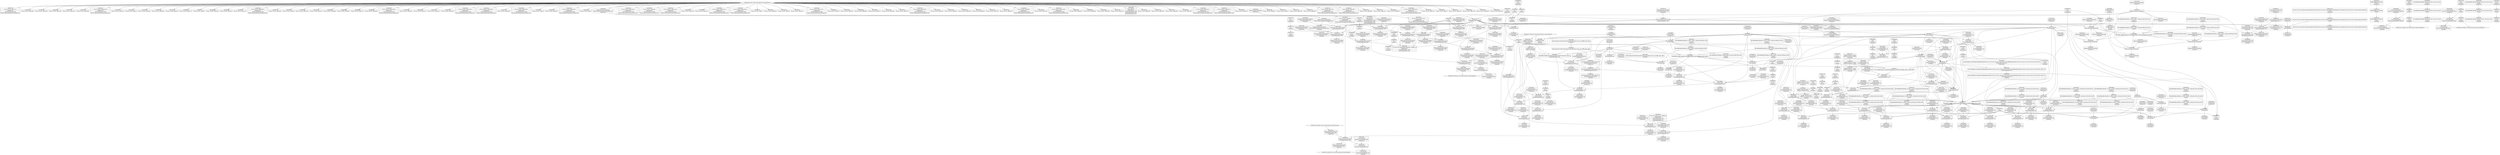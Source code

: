 digraph {
	CE0x5074230 [shape=record,shape=Mrecord,label="{CE0x5074230|selinux_msg_queue_associate:entry}"]
	CE0x50956d0 [shape=record,shape=Mrecord,label="{CE0x50956d0|80:_i32,_112:_i8*,_:_CRE_200,208_|*MultipleSource*|security/selinux/hooks.c,5186|Function::selinux_msg_queue_associate&Arg::msq::}"]
	CE0x5078f50 [shape=record,shape=Mrecord,label="{CE0x5078f50|0:_i8,_8:_i32,_24:_%struct.selinux_audit_data*,_:_SCMRE_0,1_|*MultipleSource*|security/selinux/hooks.c, 5183|security/selinux/hooks.c,5188}"]
	CE0x5093f80 [shape=record,shape=Mrecord,label="{CE0x5093f80|80:_i32,_112:_i8*,_:_CRE_7,8_}"]
	CE0x50c21d0 [shape=record,shape=Mrecord,label="{CE0x50c21d0|current_sid:tmp24|security/selinux/hooks.c,220}"]
	CE0x50c44e0 [shape=record,shape=Mrecord,label="{CE0x50c44e0|current_sid:if.end|*SummSink*}"]
	CE0x50c91d0 [shape=record,shape=Mrecord,label="{CE0x50c91d0|i64*_getelementptr_inbounds_(_2_x_i64_,_2_x_i64_*___llvm_gcov_ctr98,_i64_0,_i64_0)|*Constant*}"]
	CE0x508c620 [shape=record,shape=Mrecord,label="{CE0x508c620|current_sid:tmp14|security/selinux/hooks.c,218|*SummSource*}"]
	CE0x508c7a0 [shape=record,shape=Mrecord,label="{CE0x508c7a0|current_sid:tmp14|security/selinux/hooks.c,218|*SummSink*}"]
	CE0x509b160 [shape=record,shape=Mrecord,label="{CE0x509b160|80:_i32,_112:_i8*,_:_CRE_50,51_}"]
	CE0x50a1ed0 [shape=record,shape=Mrecord,label="{CE0x50a1ed0|i64*_getelementptr_inbounds_(_11_x_i64_,_11_x_i64_*___llvm_gcov_ctr125,_i64_0,_i64_10)|*Constant*|*SummSource*}"]
	CE0x50a68a0 [shape=record,shape=Mrecord,label="{CE0x50a68a0|current_sid:call|security/selinux/hooks.c,218|*SummSink*}"]
	CE0x5086d50 [shape=record,shape=Mrecord,label="{CE0x5086d50|current_sid:tobool1|security/selinux/hooks.c,218}"]
	CE0x507f6f0 [shape=record,shape=Mrecord,label="{CE0x507f6f0|current_sid:tmp10|security/selinux/hooks.c,218|*SummSink*}"]
	CE0x5095350 [shape=record,shape=Mrecord,label="{CE0x5095350|80:_i32,_112:_i8*,_:_CRE_184,192_|*MultipleSource*|security/selinux/hooks.c,5186|Function::selinux_msg_queue_associate&Arg::msq::}"]
	CE0x508cdb0 [shape=record,shape=Mrecord,label="{CE0x508cdb0|avc_has_perm:entry}"]
	CE0x6d525d0 [shape=record,shape=Mrecord,label="{CE0x6d525d0|80:_i32,_112:_i8*,_:_CRE_2,3_}"]
	CE0x50c2e00 [shape=record,shape=Mrecord,label="{CE0x50c2e00|GLOBAL:lockdep_rcu_suspicious|*Constant*|*SummSink*}"]
	CE0x507e9a0 [shape=record,shape=Mrecord,label="{CE0x507e9a0|current_sid:bb|*SummSink*}"]
	CE0x50ba190 [shape=record,shape=Mrecord,label="{CE0x50ba190|current_sid:tmp12|security/selinux/hooks.c,218}"]
	CE0x50ab4e0 [shape=record,shape=Mrecord,label="{CE0x50ab4e0|i8_1|*Constant*|*SummSink*}"]
	CE0x50ba870 [shape=record,shape=Mrecord,label="{CE0x50ba870|i64*_getelementptr_inbounds_(_11_x_i64_,_11_x_i64_*___llvm_gcov_ctr125,_i64_0,_i64_6)|*Constant*|*SummSource*}"]
	CE0x509ccf0 [shape=record,shape=Mrecord,label="{CE0x509ccf0|get_current:bb}"]
	CE0x509a2a0 [shape=record,shape=Mrecord,label="{CE0x509a2a0|GLOBAL:current_sid|*Constant*}"]
	CE0x50a1350 [shape=record,shape=Mrecord,label="{CE0x50a1350|current_sid:tmp18|security/selinux/hooks.c,218}"]
	CE0x50a70c0 [shape=record,shape=Mrecord,label="{CE0x50a70c0|_call_void_mcount()_#3|*SummSource*}"]
	CE0x50b9eb0 [shape=record,shape=Mrecord,label="{CE0x50b9eb0|current_sid:tmp11|security/selinux/hooks.c,218|*SummSource*}"]
	CE0x5095a90 [shape=record,shape=Mrecord,label="{CE0x5095a90|80:_i32,_112:_i8*,_:_CRE_216,224_|*MultipleSource*|security/selinux/hooks.c,5186|Function::selinux_msg_queue_associate&Arg::msq::}"]
	CE0x50bd250 [shape=record,shape=Mrecord,label="{CE0x50bd250|current_sid:tmp8|security/selinux/hooks.c,218|*SummSource*}"]
	CE0x5087010 [shape=record,shape=Mrecord,label="{CE0x5087010|current_sid:tobool1|security/selinux/hooks.c,218|*SummSource*}"]
	CE0x50ba330 [shape=record,shape=Mrecord,label="{CE0x50ba330|current_sid:tmp12|security/selinux/hooks.c,218|*SummSource*}"]
	CE0x508aa80 [shape=record,shape=Mrecord,label="{CE0x508aa80|avc_has_perm:requested|Function::avc_has_perm&Arg::requested::}"]
	CE0x50a0870 [shape=record,shape=Mrecord,label="{CE0x50a0870|i8*_getelementptr_inbounds_(_45_x_i8_,_45_x_i8_*_.str12,_i32_0,_i32_0)|*Constant*|*SummSink*}"]
	CE0x50a81e0 [shape=record,shape=Mrecord,label="{CE0x50a81e0|current_sid:tmp|*SummSource*}"]
	CE0x507f570 [shape=record,shape=Mrecord,label="{CE0x507f570|current_sid:tmp10|security/selinux/hooks.c,218|*SummSource*}"]
	CE0x5088280 [shape=record,shape=Mrecord,label="{CE0x5088280|80:_i32,_112:_i8*,_:_CRE_84,88_|*MultipleSource*|security/selinux/hooks.c,5186|Function::selinux_msg_queue_associate&Arg::msq::}"]
	CE0x507e1c0 [shape=record,shape=Mrecord,label="{CE0x507e1c0|selinux_msg_queue_associate:bb|*SummSink*}"]
	CE0x5088e50 [shape=record,shape=Mrecord,label="{CE0x5088e50|GLOBAL:current_sid.__warned|Global_var:current_sid.__warned}"]
	CE0x5097870 [shape=record,shape=Mrecord,label="{CE0x5097870|selinux_msg_queue_associate:ad|security/selinux/hooks.c, 5183|*SummSink*}"]
	CE0x509d590 [shape=record,shape=Mrecord,label="{CE0x509d590|current_sid:tmp3}"]
	CE0x5085190 [shape=record,shape=Mrecord,label="{CE0x5085190|80:_i32,_112:_i8*,_:_CRE_144,152_|*MultipleSource*|security/selinux/hooks.c,5186|Function::selinux_msg_queue_associate&Arg::msq::}"]
	CE0x5094630 [shape=record,shape=Mrecord,label="{CE0x5094630|80:_i32,_112:_i8*,_:_CRE_32,33_}"]
	CE0x5082ea0 [shape=record,shape=Mrecord,label="{CE0x5082ea0|selinux_msg_queue_associate:bb|*SummSource*}"]
	CE0x50c23b0 [shape=record,shape=Mrecord,label="{CE0x50c23b0|current_sid:tmp24|security/selinux/hooks.c,220|*SummSink*}"]
	CE0x509d770 [shape=record,shape=Mrecord,label="{CE0x509d770|current_sid:tmp3|*SummSource*}"]
	CE0x50a0c90 [shape=record,shape=Mrecord,label="{CE0x50a0c90|current_sid:tmp17|security/selinux/hooks.c,218}"]
	CE0x5079790 [shape=record,shape=Mrecord,label="{CE0x5079790|i16_27|*Constant*|*SummSource*}"]
	CE0x5076e70 [shape=record,shape=Mrecord,label="{CE0x5076e70|selinux_msg_queue_associate:q_perm1|security/selinux/hooks.c,5189|*SummSink*}"]
	CE0x508ec60 [shape=record,shape=Mrecord,label="{CE0x508ec60|_ret_i32_%call3,_!dbg_!27729|security/selinux/hooks.c,5191|*SummSink*}"]
	CE0x507e900 [shape=record,shape=Mrecord,label="{CE0x507e900|current_sid:bb|*SummSource*}"]
	CE0x50d5bd0 [shape=record,shape=Mrecord,label="{CE0x50d5bd0|get_current:tmp2|*SummSink*}"]
	CE0x50c1bc0 [shape=record,shape=Mrecord,label="{CE0x50c1bc0|current_sid:sid|security/selinux/hooks.c,220}"]
	CE0x5099630 [shape=record,shape=Mrecord,label="{CE0x5099630|80:_i32,_112:_i8*,_:_CRE_15,16_}"]
	CE0x5070a90 [shape=record,shape=Mrecord,label="{CE0x5070a90|GLOBAL:current_task|Global_var:current_task|*SummSource*}"]
	CE0x5070ef0 [shape=record,shape=Mrecord,label="{CE0x5070ef0|avc_has_perm:tsid|Function::avc_has_perm&Arg::tsid::|*SummSource*}"]
	CE0x5088bf0 [shape=record,shape=Mrecord,label="{CE0x5088bf0|current_sid:tmp7|security/selinux/hooks.c,218|*SummSource*}"]
	CE0x50c0bb0 [shape=record,shape=Mrecord,label="{CE0x50c0bb0|current_sid:security|security/selinux/hooks.c,218|*SummSink*}"]
	CE0x50958f0 [shape=record,shape=Mrecord,label="{CE0x50958f0|80:_i32,_112:_i8*,_:_CRE_208,216_|*MultipleSource*|security/selinux/hooks.c,5186|Function::selinux_msg_queue_associate&Arg::msq::}"]
	"CONST[source:0(mediator),value:2(dynamic)][purpose:{subject}][SrcIdx:3]"
	CE0x50bc010 [shape=record,shape=Mrecord,label="{CE0x50bc010|current_sid:call4|security/selinux/hooks.c,218}"]
	CE0x50ab920 [shape=record,shape=Mrecord,label="{CE0x50ab920|_call_void_lockdep_rcu_suspicious(i8*_getelementptr_inbounds_(_25_x_i8_,_25_x_i8_*_.str3,_i32_0,_i32_0),_i32_218,_i8*_getelementptr_inbounds_(_45_x_i8_,_45_x_i8_*_.str12,_i32_0,_i32_0))_#10,_!dbg_!27727|security/selinux/hooks.c,218}"]
	CE0x50aa2a0 [shape=record,shape=Mrecord,label="{CE0x50aa2a0|i64_1|*Constant*}"]
	CE0x50922d0 [shape=record,shape=Mrecord,label="{CE0x50922d0|i32_1|*Constant*|*SummSink*}"]
	CE0x509a140 [shape=record,shape=Mrecord,label="{CE0x509a140|selinux_msg_queue_associate:call|security/selinux/hooks.c,5184|*SummSink*}"]
	CE0x5078ae0 [shape=record,shape=Mrecord,label="{CE0x5078ae0|selinux_msg_queue_associate:type|security/selinux/hooks.c,5188}"]
	CE0x509b940 [shape=record,shape=Mrecord,label="{CE0x509b940|current_sid:call4|security/selinux/hooks.c,218|*SummSource*}"]
	CE0x5084e10 [shape=record,shape=Mrecord,label="{CE0x5084e10|80:_i32,_112:_i8*,_:_CRE_128,136_|*MultipleSource*|security/selinux/hooks.c,5186|Function::selinux_msg_queue_associate&Arg::msq::}"]
	CE0x50a0430 [shape=record,shape=Mrecord,label="{CE0x50a0430|i64*_getelementptr_inbounds_(_11_x_i64_,_11_x_i64_*___llvm_gcov_ctr125,_i64_0,_i64_9)|*Constant*}"]
	CE0x5083a30 [shape=record,shape=Mrecord,label="{CE0x5083a30|selinux_msg_queue_associate:tmp2|*SummSource*}"]
	CE0x508dca0 [shape=record,shape=Mrecord,label="{CE0x508dca0|selinux_msg_queue_associate:sid2|security/selinux/hooks.c,5191}"]
	CE0x6d52470 [shape=record,shape=Mrecord,label="{CE0x6d52470|80:_i32,_112:_i8*,_:_CRE_0,1_}"]
	CE0x509b3c0 [shape=record,shape=Mrecord,label="{CE0x509b3c0|80:_i32,_112:_i8*,_:_CRE_52,53_}"]
	CE0x5094040 [shape=record,shape=Mrecord,label="{CE0x5094040|80:_i32,_112:_i8*,_:_CRE_8,9_}"]
	CE0x509ffc0 [shape=record,shape=Mrecord,label="{CE0x509ffc0|current_sid:tmp21|security/selinux/hooks.c,218|*SummSource*}"]
	CE0x5097960 [shape=record,shape=Mrecord,label="{CE0x5097960|i64*_getelementptr_inbounds_(_2_x_i64_,_2_x_i64_*___llvm_gcov_ctr304,_i64_0,_i64_0)|*Constant*}"]
	CE0x50ab610 [shape=record,shape=Mrecord,label="{CE0x50ab610|i8*_getelementptr_inbounds_(_25_x_i8_,_25_x_i8_*_.str3,_i32_0,_i32_0)|*Constant*}"]
	CE0x5d94510 [shape=record,shape=Mrecord,label="{CE0x5d94510|80:_i32,_112:_i8*,_:_CRE_26,27_}"]
	CE0x508c240 [shape=record,shape=Mrecord,label="{CE0x508c240|current_sid:tmp13|security/selinux/hooks.c,218|*SummSink*}"]
	CE0x5094fc0 [shape=record,shape=Mrecord,label="{CE0x5094fc0|80:_i32,_112:_i8*,_:_CRE_172,176_|*MultipleSource*|security/selinux/hooks.c,5186|Function::selinux_msg_queue_associate&Arg::msq::}"]
	CE0x508a7a0 [shape=record,shape=Mrecord,label="{CE0x508a7a0|i32_64|*Constant*|*SummSink*}"]
	CE0x509ac10 [shape=record,shape=Mrecord,label="{CE0x509ac10|i64*_getelementptr_inbounds_(_11_x_i64_,_11_x_i64_*___llvm_gcov_ctr125,_i64_0,_i64_1)|*Constant*}"]
	CE0x5072f20 [shape=record,shape=Mrecord,label="{CE0x5072f20|current_sid:tmp10|security/selinux/hooks.c,218}"]
	CE0x50a4140 [shape=record,shape=Mrecord,label="{CE0x50a4140|_call_void_mcount()_#3|*SummSource*}"]
	CE0x50aaee0 [shape=record,shape=Mrecord,label="{CE0x50aaee0|current_sid:tmp16|security/selinux/hooks.c,218|*SummSource*}"]
	CE0x510ae50 [shape=record,shape=Mrecord,label="{CE0x510ae50|%struct.task_struct*_(%struct.task_struct**)*_asm_movq_%gs:$_1:P_,$0_,_r,im,_dirflag_,_fpsr_,_flags_}"]
	CE0x50c4550 [shape=record,shape=Mrecord,label="{CE0x50c4550|current_sid:do.body}"]
	CE0x507ee10 [shape=record,shape=Mrecord,label="{CE0x507ee10|i32_0|*Constant*|*SummSink*}"]
	CE0x5073b40 [shape=record,shape=Mrecord,label="{CE0x5073b40|selinux_msg_queue_associate:entry|*SummSink*}"]
	CE0x50772a0 [shape=record,shape=Mrecord,label="{CE0x50772a0|selinux_msg_queue_associate:u|security/selinux/hooks.c,5189}"]
	CE0x509d2a0 [shape=record,shape=Mrecord,label="{CE0x509d2a0|current_sid:tmp2}"]
	CE0x6ff5530 [shape=record,shape=Mrecord,label="{CE0x6ff5530|80:_i32,_112:_i8*,_:_CRE_5,6_}"]
	CE0x5070c80 [shape=record,shape=Mrecord,label="{CE0x5070c80|avc_has_perm:ssid|Function::avc_has_perm&Arg::ssid::|*SummSink*}"]
	CE0x50a10c0 [shape=record,shape=Mrecord,label="{CE0x50a10c0|current_sid:tmp17|security/selinux/hooks.c,218|*SummSink*}"]
	CE0x5094900 [shape=record,shape=Mrecord,label="{CE0x5094900|80:_i32,_112:_i8*,_:_CRE_35,36_}"]
	CE0x50806f0 [shape=record,shape=Mrecord,label="{CE0x50806f0|selinux_msg_queue_associate:tmp3|*SummSource*}"]
	CE0x50a8170 [shape=record,shape=Mrecord,label="{CE0x50a8170|COLLAPSED:_GCMRE___llvm_gcov_ctr125_internal_global_11_x_i64_zeroinitializer:_elem_0:default:}"]
	CE0x50893e0 [shape=record,shape=Mrecord,label="{CE0x50893e0|selinux_msg_queue_associate:q_perm|security/selinux/hooks.c,5186|*SummSink*}"]
	CE0x508dfe0 [shape=record,shape=Mrecord,label="{CE0x508dfe0|selinux_msg_queue_associate:sid2|security/selinux/hooks.c,5191|*SummSink*}"]
	CE0x5086480 [shape=record,shape=Mrecord,label="{CE0x5086480|80:_i32,_112:_i8*,_:_CRE_68,69_}"]
	CE0x50996f0 [shape=record,shape=Mrecord,label="{CE0x50996f0|80:_i32,_112:_i8*,_:_CRE_16,17_}"]
	CE0x5079a30 [shape=record,shape=Mrecord,label="{CE0x5079a30|avc_has_perm:tclass|Function::avc_has_perm&Arg::tclass::|*SummSink*}"]
	CE0x50a8ee0 [shape=record,shape=Mrecord,label="{CE0x50a8ee0|current_sid:tmp4|security/selinux/hooks.c,218}"]
	CE0x50728c0 [shape=record,shape=Mrecord,label="{CE0x50728c0|current_sid:tobool1|security/selinux/hooks.c,218|*SummSink*}"]
	CE0x50ba030 [shape=record,shape=Mrecord,label="{CE0x50ba030|current_sid:tmp11|security/selinux/hooks.c,218|*SummSink*}"]
	CE0x50c2fa0 [shape=record,shape=Mrecord,label="{CE0x50c2fa0|i8*_getelementptr_inbounds_(_25_x_i8_,_25_x_i8_*_.str3,_i32_0,_i32_0)|*Constant*|*SummSink*}"]
	CE0x50a9ac0 [shape=record,shape=Mrecord,label="{CE0x50a9ac0|i64*_getelementptr_inbounds_(_11_x_i64_,_11_x_i64_*___llvm_gcov_ctr125,_i64_0,_i64_1)|*Constant*|*SummSink*}"]
	"CONST[source:0(mediator),value:2(dynamic)][purpose:{object}][SnkIdx:2]"
	CE0x5070c10 [shape=record,shape=Mrecord,label="{CE0x5070c10|GLOBAL:current_task|Global_var:current_task|*SummSink*}"]
	CE0x50763f0 [shape=record,shape=Mrecord,label="{CE0x50763f0|80:_i32,_112:_i8*,_:_CRE_43,44_}"]
	CE0x5089c50 [shape=record,shape=Mrecord,label="{CE0x5089c50|80:_i32,_112:_i8*,_:_CRE_22,23_}"]
	CE0x509be70 [shape=record,shape=Mrecord,label="{CE0x509be70|GLOBAL:get_current|*Constant*|*SummSource*}"]
	CE0x5080b50 [shape=record,shape=Mrecord,label="{CE0x5080b50|selinux_msg_queue_associate:call|security/selinux/hooks.c,5184}"]
	CE0x5086940 [shape=record,shape=Mrecord,label="{CE0x5086940|i32_10|*Constant*}"]
	CE0x5073c30 [shape=record,shape=Mrecord,label="{CE0x5073c30|selinux_msg_queue_associate:bb}"]
	CE0x510ad60 [shape=record,shape=Mrecord,label="{CE0x510ad60|get_current:tmp4|./arch/x86/include/asm/current.h,14|*SummSink*}"]
	CE0x5097800 [shape=record,shape=Mrecord,label="{CE0x5097800|i64*_getelementptr_inbounds_(_2_x_i64_,_2_x_i64_*___llvm_gcov_ctr304,_i64_0,_i64_1)|*Constant*}"]
	CE0x5077e50 [shape=record,shape=Mrecord,label="{CE0x5077e50|avc_has_perm:entry|*SummSink*}"]
	CE0x5097ff0 [shape=record,shape=Mrecord,label="{CE0x5097ff0|GLOBAL:current_sid|*Constant*|*SummSource*}"]
	CE0x509f8f0 [shape=record,shape=Mrecord,label="{CE0x509f8f0|current_sid:cred|security/selinux/hooks.c,218}"]
	CE0x50a6fd0 [shape=record,shape=Mrecord,label="{CE0x50a6fd0|i64_0|*Constant*}"]
	CE0x5090110 [shape=record,shape=Mrecord,label="{CE0x5090110|get_current:entry|*SummSink*}"]
	CE0x509fa60 [shape=record,shape=Mrecord,label="{CE0x509fa60|current_sid:cred|security/selinux/hooks.c,218|*SummSource*}"]
	CE0x5080d20 [shape=record,shape=Mrecord,label="{CE0x5080d20|i32_1|*Constant*|*SummSource*}"]
	CE0x5085550 [shape=record,shape=Mrecord,label="{CE0x5085550|80:_i32,_112:_i8*,_:_CRE_160,168_|*MultipleSource*|security/selinux/hooks.c,5186|Function::selinux_msg_queue_associate&Arg::msq::}"]
	CE0x50a0c20 [shape=record,shape=Mrecord,label="{CE0x50a0c20|i64*_getelementptr_inbounds_(_11_x_i64_,_11_x_i64_*___llvm_gcov_ctr125,_i64_0,_i64_9)|*Constant*|*SummSink*}"]
	CE0x50a17a0 [shape=record,shape=Mrecord,label="{CE0x50a17a0|current_sid:tmp19|security/selinux/hooks.c,218}"]
	CE0x50dcc20 [shape=record,shape=Mrecord,label="{CE0x50dcc20|i64*_getelementptr_inbounds_(_2_x_i64_,_2_x_i64_*___llvm_gcov_ctr98,_i64_0,_i64_1)|*Constant*|*SummSource*}"]
	CE0x5076190 [shape=record,shape=Mrecord,label="{CE0x5076190|80:_i32,_112:_i8*,_:_CRE_41,42_}"]
	CE0x50a7bf0 [shape=record,shape=Mrecord,label="{CE0x50a7bf0|current_sid:tmp7|security/selinux/hooks.c,218}"]
	CE0x50794d0 [shape=record,shape=Mrecord,label="{CE0x50794d0|avc_has_perm:tsid|Function::avc_has_perm&Arg::tsid::|*SummSink*}"]
	CE0x50ab360 [shape=record,shape=Mrecord,label="{CE0x50ab360|i8_1|*Constant*|*SummSource*}"]
	CE0x5092580 [shape=record,shape=Mrecord,label="{CE0x5092580|80:_i32,_112:_i8*,_:_CRE_56,57_}"]
	CE0x50a9960 [shape=record,shape=Mrecord,label="{CE0x50a9960|i64*_getelementptr_inbounds_(_11_x_i64_,_11_x_i64_*___llvm_gcov_ctr125,_i64_0,_i64_1)|*Constant*|*SummSource*}"]
	CE0x508c450 [shape=record,shape=Mrecord,label="{CE0x508c450|current_sid:tmp14|security/selinux/hooks.c,218}"]
	CE0x509aa80 [shape=record,shape=Mrecord,label="{CE0x509aa80|selinux_msg_queue_associate:msq|Function::selinux_msg_queue_associate&Arg::msq::}"]
	CE0x5086350 [shape=record,shape=Mrecord,label="{CE0x5086350|80:_i32,_112:_i8*,_:_CRE_67,68_}"]
	CE0x50a6dc0 [shape=record,shape=Mrecord,label="{CE0x50a6dc0|i64_3|*Constant*|*SummSource*}"]
	CE0x508b4b0 [shape=record,shape=Mrecord,label="{CE0x508b4b0|current_sid:if.then|*SummSource*}"]
	CE0x5081f20 [shape=record,shape=Mrecord,label="{CE0x5081f20|80:_i32,_112:_i8*,_:_CRE_62,63_}"]
	CE0x50aa9a0 [shape=record,shape=Mrecord,label="{CE0x50aa9a0|current_sid:tmp15|security/selinux/hooks.c,218|*SummSink*}"]
	CE0x5098e80 [shape=record,shape=Mrecord,label="{CE0x5098e80|i8_4|*Constant*|*SummSource*}"]
	CE0x508ff60 [shape=record,shape=Mrecord,label="{CE0x508ff60|get_current:entry}"]
	CE0x50783d0 [shape=record,shape=Mrecord,label="{CE0x50783d0|selinux_msg_queue_associate:tmp5|security/selinux/hooks.c,5186|*SummSource*}"]
	CE0x5093e90 [shape=record,shape=Mrecord,label="{CE0x5093e90|current_sid:do.end|*SummSource*}"]
	CE0x50c2b20 [shape=record,shape=Mrecord,label="{CE0x50c2b20|GLOBAL:lockdep_rcu_suspicious|*Constant*}"]
	CE0x50774c0 [shape=record,shape=Mrecord,label="{CE0x50774c0|i32_3|*Constant*|*SummSource*}"]
	CE0x50a42f0 [shape=record,shape=Mrecord,label="{CE0x50a42f0|current_sid:call|security/selinux/hooks.c,218}"]
	CE0x5076ee0 [shape=record,shape=Mrecord,label="{CE0x5076ee0|selinux_msg_queue_associate:q_perm1|security/selinux/hooks.c,5189}"]
	CE0x50a23c0 [shape=record,shape=Mrecord,label="{CE0x50a23c0|i64*_getelementptr_inbounds_(_11_x_i64_,_11_x_i64_*___llvm_gcov_ctr125,_i64_0,_i64_8)|*Constant*|*SummSink*}"]
	CE0x50a4620 [shape=record,shape=Mrecord,label="{CE0x50a4620|current_sid:call|security/selinux/hooks.c,218|*SummSource*}"]
	CE0x507eef0 [shape=record,shape=Mrecord,label="{CE0x507eef0|i64_4|*Constant*|*SummSource*}"]
	CE0x50c4740 [shape=record,shape=Mrecord,label="{CE0x50c4740|get_current:tmp3|*SummSource*}"]
	CE0x508c8d0 [shape=record,shape=Mrecord,label="{CE0x508c8d0|i1_true|*Constant*}"]
	CE0x50819b0 [shape=record,shape=Mrecord,label="{CE0x50819b0|selinux_msg_queue_associate:tmp1}"]
	CE0x5070680 [shape=record,shape=Mrecord,label="{CE0x5070680|selinux_msg_queue_associate:tmp7|security/selinux/hooks.c,5191|*SummSink*}"]
	CE0x5093b70 [shape=record,shape=Mrecord,label="{CE0x5093b70|current_sid:do.body|*SummSource*}"]
	CE0x50c1510 [shape=record,shape=Mrecord,label="{CE0x50c1510|current_sid:tmp23|security/selinux/hooks.c,218|*SummSource*}"]
	CE0x50ab190 [shape=record,shape=Mrecord,label="{CE0x50ab190|i8_1|*Constant*}"]
	CE0x50903b0 [shape=record,shape=Mrecord,label="{CE0x50903b0|_ret_%struct.task_struct*_%tmp4,_!dbg_!27714|./arch/x86/include/asm/current.h,14}"]
	CE0x50a6a50 [shape=record,shape=Mrecord,label="{CE0x50a6a50|current_sid:tobool|security/selinux/hooks.c,218|*SummSink*}"]
	CE0x508b660 [shape=record,shape=Mrecord,label="{CE0x508b660|_ret_i32_%call3,_!dbg_!27729|security/selinux/hooks.c,5191}"]
	CE0x5077de0 [shape=record,shape=Mrecord,label="{CE0x5077de0|avc_has_perm:entry|*SummSource*}"]
	CE0x5083120 [shape=record,shape=Mrecord,label="{CE0x5083120|80:_i32,_112:_i8*,_:_CRE_37,38_}"]
	"CONST[source:0(mediator),value:2(dynamic)][purpose:{subject}][SnkIdx:0]"
	CE0x5083c60 [shape=record,shape=Mrecord,label="{CE0x5083c60|i64_1|*Constant*}"]
	CE0x508e7b0 [shape=record,shape=Mrecord,label="{CE0x508e7b0|selinux_msg_queue_associate:tmp7|security/selinux/hooks.c,5191}"]
	CE0x50a9340 [shape=record,shape=Mrecord,label="{CE0x50a9340|GLOBAL:__llvm_gcov_ctr125|Global_var:__llvm_gcov_ctr125}"]
	CE0x5082180 [shape=record,shape=Mrecord,label="{CE0x5082180|80:_i32,_112:_i8*,_:_CRE_64,65_}"]
	CE0x5085990 [shape=record,shape=Mrecord,label="{CE0x5085990|current_sid:tmp1|*SummSource*}"]
	CE0x50bceb0 [shape=record,shape=Mrecord,label="{CE0x50bceb0|current_sid:tmp8|security/selinux/hooks.c,218}"]
	CE0x5088500 [shape=record,shape=Mrecord,label="{CE0x5088500|80:_i32,_112:_i8*,_:_CRE_88,92_|*MultipleSource*|security/selinux/hooks.c,5186|Function::selinux_msg_queue_associate&Arg::msq::}"]
	CE0x50935b0 [shape=record,shape=Mrecord,label="{CE0x50935b0|selinux_msg_queue_associate:msq|Function::selinux_msg_queue_associate&Arg::msq::|*SummSink*}"]
	CE0x508b2d0 [shape=record,shape=Mrecord,label="{CE0x508b2d0|_ret_i32_%retval.0,_!dbg_!27728|security/selinux/avc.c,775|*SummSink*}"]
	CE0x508caa0 [shape=record,shape=Mrecord,label="{CE0x508caa0|i1_true|*Constant*|*SummSource*}"]
	CE0x507f820 [shape=record,shape=Mrecord,label="{CE0x507f820|current_sid:tmp11|security/selinux/hooks.c,218}"]
	CE0x509f960 [shape=record,shape=Mrecord,label="{CE0x509f960|COLLAPSED:_GCMRE_current_task_external_global_%struct.task_struct*:_elem_0::|security/selinux/hooks.c,218}"]
	CE0x50997e0 [shape=record,shape=Mrecord,label="{CE0x50997e0|80:_i32,_112:_i8*,_:_CRE_17,18_}"]
	CE0x5080850 [shape=record,shape=Mrecord,label="{CE0x5080850|_call_void_mcount()_#3}"]
	CE0x50c4840 [shape=record,shape=Mrecord,label="{CE0x50c4840|get_current:tmp3|*SummSink*}"]
	CE0x50c0480 [shape=record,shape=Mrecord,label="{CE0x50c0480|current_sid:tmp21|security/selinux/hooks.c,218|*SummSink*}"]
	CE0x5095170 [shape=record,shape=Mrecord,label="{CE0x5095170|80:_i32,_112:_i8*,_:_CRE_176,184_|*MultipleSource*|security/selinux/hooks.c,5186|Function::selinux_msg_queue_associate&Arg::msq::}"]
	CE0x50a14f0 [shape=record,shape=Mrecord,label="{CE0x50a14f0|current_sid:tmp18|security/selinux/hooks.c,218|*SummSource*}"]
	CE0x50ba5e0 [shape=record,shape=Mrecord,label="{CE0x50ba5e0|i64*_getelementptr_inbounds_(_11_x_i64_,_11_x_i64_*___llvm_gcov_ctr125,_i64_0,_i64_6)|*Constant*}"]
	CE0x5076520 [shape=record,shape=Mrecord,label="{CE0x5076520|80:_i32,_112:_i8*,_:_CRE_44,45_}"]
	CE0x50901a0 [shape=record,shape=Mrecord,label="{CE0x50901a0|_ret_%struct.task_struct*_%tmp4,_!dbg_!27714|./arch/x86/include/asm/current.h,14|*SummSource*}"]
	CE0x50c2560 [shape=record,shape=Mrecord,label="{CE0x50c2560|get_current:bb|*SummSource*}"]
	CE0x50a3210 [shape=record,shape=Mrecord,label="{CE0x50a3210|current_sid:tmp15|security/selinux/hooks.c,218|*SummSource*}"]
	CE0x50a62c0 [shape=record,shape=Mrecord,label="{CE0x50a62c0|current_sid:land.lhs.true2|*SummSource*}"]
	CE0x5089980 [shape=record,shape=Mrecord,label="{CE0x5089980|80:_i32,_112:_i8*,_:_CRE_60,61_}"]
	CE0x5096e90 [shape=record,shape=Mrecord,label="{CE0x5096e90|80:_i32,_112:_i8*,_:_CRE_28,29_}"]
	CE0x4972fe0 [shape=record,shape=Mrecord,label="{CE0x4972fe0|80:_i32,_112:_i8*,_:_CRE_13,14_}"]
	CE0x50a2290 [shape=record,shape=Mrecord,label="{CE0x50a2290|i1_true|*Constant*|*SummSink*}"]
	CE0x50c1080 [shape=record,shape=Mrecord,label="{CE0x50c1080|current_sid:tmp22|security/selinux/hooks.c,218|*SummSource*}"]
	CE0x509f7d0 [shape=record,shape=Mrecord,label="{CE0x509f7d0|i32_78|*Constant*|*SummSource*}"]
	CE0x508e4f0 [shape=record,shape=Mrecord,label="{CE0x508e4f0|4:_i32,_:_CRE_0,2_|*MultipleSource*|security/selinux/hooks.c,5186|security/selinux/hooks.c,5186|security/selinux/hooks.c,5191}"]
	CE0x5092340 [shape=record,shape=Mrecord,label="{CE0x5092340|i32_1|*Constant*}"]
	CE0x5095d60 [shape=record,shape=Mrecord,label="{CE0x5095d60|i32_10|*Constant*|*SummSink*}"]
	CE0x509bbd0 [shape=record,shape=Mrecord,label="{CE0x509bbd0|GLOBAL:get_current|*Constant*}"]
	CE0x50793f0 [shape=record,shape=Mrecord,label="{CE0x50793f0|GLOBAL:current_sid.__warned|Global_var:current_sid.__warned|*SummSink*}"]
	CE0x5082c90 [shape=record,shape=Mrecord,label="{CE0x5082c90|80:_i32,_112:_i8*,_:_CRE_49,50_}"]
	CE0x509ae50 [shape=record,shape=Mrecord,label="{CE0x509ae50|current_sid:tmp1|*SummSink*}"]
	CE0x50711e0 [shape=record,shape=Mrecord,label="{CE0x50711e0|selinux_msg_queue_associate:call3|security/selinux/hooks.c,5191|*SummSink*}"]
	CE0x508b110 [shape=record,shape=Mrecord,label="{CE0x508b110|_ret_i32_%retval.0,_!dbg_!27728|security/selinux/avc.c,775|*SummSource*}"]
	CE0x509c630 [shape=record,shape=Mrecord,label="{CE0x509c630|current_sid:sid|security/selinux/hooks.c,220|*SummSink*}"]
	CE0x508d110 [shape=record,shape=Mrecord,label="{CE0x508d110|selinux_msg_queue_associate:u|security/selinux/hooks.c,5189|*SummSource*}"]
	CE0x5076fd0 [shape=record,shape=Mrecord,label="{CE0x5076fd0|selinux_msg_queue_associate:tmp6|security/selinux/hooks.c,5189}"]
	CE0x508d2d0 [shape=record,shape=Mrecord,label="{CE0x508d2d0|selinux_msg_queue_associate:u|security/selinux/hooks.c,5189|*SummSink*}"]
	CE0x5082f70 [shape=record,shape=Mrecord,label="{CE0x5082f70|i64*_getelementptr_inbounds_(_2_x_i64_,_2_x_i64_*___llvm_gcov_ctr98,_i64_0,_i64_1)|*Constant*}"]
	CE0x50a2e50 [shape=record,shape=Mrecord,label="{CE0x50a2e50|i64*_getelementptr_inbounds_(_11_x_i64_,_11_x_i64_*___llvm_gcov_ctr125,_i64_0,_i64_8)|*Constant*|*SummSource*}"]
	CE0x5076810 [shape=record,shape=Mrecord,label="{CE0x5076810|selinux_msg_queue_associate:entry|*SummSource*}"]
	CE0x5088130 [shape=record,shape=Mrecord,label="{CE0x5088130|80:_i32,_112:_i8*,_:_CRE_80,84_|*MultipleSource*|security/selinux/hooks.c,5186|Function::selinux_msg_queue_associate&Arg::msq::}"]
	CE0x50c1690 [shape=record,shape=Mrecord,label="{CE0x50c1690|current_sid:tmp23|security/selinux/hooks.c,218|*SummSink*}"]
	CE0x5082a30 [shape=record,shape=Mrecord,label="{CE0x5082a30|80:_i32,_112:_i8*,_:_CRE_47,48_}"]
	CE0x5092260 [shape=record,shape=Mrecord,label="{CE0x5092260|selinux_msg_queue_associate:tmp1|*SummSource*}"]
	CE0x50822b0 [shape=record,shape=Mrecord,label="{CE0x50822b0|80:_i32,_112:_i8*,_:_CRE_65,66_}"]
	CE0x50c22c0 [shape=record,shape=Mrecord,label="{CE0x50c22c0|current_sid:tmp24|security/selinux/hooks.c,220|*SummSource*}"]
	CE0x50926b0 [shape=record,shape=Mrecord,label="{CE0x50926b0|80:_i32,_112:_i8*,_:_CRE_57,58_}"]
	CE0x50994d0 [shape=record,shape=Mrecord,label="{CE0x50994d0|selinux_msg_queue_associate:q_perm1|security/selinux/hooks.c,5189|*SummSource*}"]
	CE0x5084870 [shape=record,shape=Mrecord,label="{CE0x5084870|80:_i32,_112:_i8*,_:_CRE_104,112_|*MultipleSource*|security/selinux/hooks.c,5186|Function::selinux_msg_queue_associate&Arg::msq::}"]
	CE0x6587af0 [shape=record,shape=Mrecord,label="{CE0x6587af0|selinux_msg_queue_associate:tmp|*SummSink*}"]
	CE0x50aba00 [shape=record,shape=Mrecord,label="{CE0x50aba00|_call_void_lockdep_rcu_suspicious(i8*_getelementptr_inbounds_(_25_x_i8_,_25_x_i8_*_.str3,_i32_0,_i32_0),_i32_218,_i8*_getelementptr_inbounds_(_45_x_i8_,_45_x_i8_*_.str12,_i32_0,_i32_0))_#10,_!dbg_!27727|security/selinux/hooks.c,218|*SummSink*}"]
	CE0x507efc0 [shape=record,shape=Mrecord,label="{CE0x507efc0|i64_4|*Constant*|*SummSink*}"]
	CE0x5085730 [shape=record,shape=Mrecord,label="{CE0x5085730|80:_i32,_112:_i8*,_:_CRE_168,172_|*MultipleSource*|security/selinux/hooks.c,5186|Function::selinux_msg_queue_associate&Arg::msq::}"]
	CE0x50a6100 [shape=record,shape=Mrecord,label="{CE0x50a6100|current_sid:land.lhs.true|*SummSink*}"]
	CE0x50c35d0 [shape=record,shape=Mrecord,label="{CE0x50c35d0|i32_218|*Constant*|*SummSink*}"]
	CE0x50c05f0 [shape=record,shape=Mrecord,label="{CE0x50c05f0|i32_22|*Constant*|*SummSource*}"]
	CE0x508e560 [shape=record,shape=Mrecord,label="{CE0x508e560|4:_i32,_:_CRE_4,8_|*MultipleSource*|security/selinux/hooks.c,5186|security/selinux/hooks.c,5186|security/selinux/hooks.c,5191}"]
	CE0x50879a0 [shape=record,shape=Mrecord,label="{CE0x50879a0|current_sid:if.then}"]
	CE0x50739d0 [shape=record,shape=Mrecord,label="{CE0x50739d0|_ret_i32_%tmp24,_!dbg_!27742|security/selinux/hooks.c,220}"]
	CE0x508d800 [shape=record,shape=Mrecord,label="{CE0x508d800|selinux_msg_queue_associate:ipc_id|security/selinux/hooks.c,5189|*SummSource*}"]
	CE0x5088fe0 [shape=record,shape=Mrecord,label="{CE0x5088fe0|80:_i32,_112:_i8*,_:_CRE_12,13_}"]
	CE0x50c4370 [shape=record,shape=Mrecord,label="{CE0x50c4370|current_sid:if.end}"]
	CE0x5080790 [shape=record,shape=Mrecord,label="{CE0x5080790|selinux_msg_queue_associate:tmp3|*SummSink*}"]
	CE0x50a77e0 [shape=record,shape=Mrecord,label="{CE0x50a77e0|current_sid:tmp6|security/selinux/hooks.c,218}"]
	CE0x50d5b60 [shape=record,shape=Mrecord,label="{CE0x50d5b60|get_current:tmp2|*SummSource*}"]
	CE0x5083cd0 [shape=record,shape=Mrecord,label="{CE0x5083cd0|get_current:tmp1}"]
	CE0x5082900 [shape=record,shape=Mrecord,label="{CE0x5082900|80:_i32,_112:_i8*,_:_CRE_46,47_}"]
	CE0x5083840 [shape=record,shape=Mrecord,label="{CE0x5083840|get_current:tmp1|*SummSource*}"]
	CE0x6455db0 [shape=record,shape=Mrecord,label="{CE0x6455db0|80:_i32,_112:_i8*,_:_CRE_3,4_}"]
	CE0x50814f0 [shape=record,shape=Mrecord,label="{CE0x50814f0|i64*_getelementptr_inbounds_(_11_x_i64_,_11_x_i64_*___llvm_gcov_ctr125,_i64_0,_i64_0)|*Constant*|*SummSink*}"]
	CE0x50a8e40 [shape=record,shape=Mrecord,label="{CE0x50a8e40|i64_2|*Constant*|*SummSink*}"]
	CE0x507e790 [shape=record,shape=Mrecord,label="{CE0x507e790|current_sid:bb}"]
	CE0x5079b50 [shape=record,shape=Mrecord,label="{CE0x5079b50|avc_has_perm:tclass|Function::avc_has_perm&Arg::tclass::}"]
	CE0x50a8100 [shape=record,shape=Mrecord,label="{CE0x50a8100|current_sid:tmp}"]
	CE0x50729f0 [shape=record,shape=Mrecord,label="{CE0x50729f0|i64_5|*Constant*}"]
	CE0x50aa050 [shape=record,shape=Mrecord,label="{CE0x50aa050|get_current:tmp1|*SummSink*}"]
	CE0x50762c0 [shape=record,shape=Mrecord,label="{CE0x50762c0|80:_i32,_112:_i8*,_:_CRE_42,43_}"]
	CE0x50c90a0 [shape=record,shape=Mrecord,label="{CE0x50c90a0|get_current:bb|*SummSink*}"]
	CE0x50a84a0 [shape=record,shape=Mrecord,label="{CE0x50a84a0|current_sid:tmp|*SummSink*}"]
	CE0x50710b0 [shape=record,shape=Mrecord,label="{CE0x50710b0|selinux_msg_queue_associate:call3|security/selinux/hooks.c,5191}"]
	CE0x50a41e0 [shape=record,shape=Mrecord,label="{CE0x50a41e0|_call_void_mcount()_#3|*SummSink*}"]
	CE0x508a210 [shape=record,shape=Mrecord,label="{CE0x508a210|i64_1|*Constant*|*SummSource*}"]
	CE0x509d380 [shape=record,shape=Mrecord,label="{CE0x509d380|current_sid:tmp2|*SummSink*}"]
	CE0x5077230 [shape=record,shape=Mrecord,label="{CE0x5077230|selinux_msg_queue_associate:tmp6|security/selinux/hooks.c,5189|*SummSink*}"]
	CE0x508d930 [shape=record,shape=Mrecord,label="{CE0x508d930|selinux_msg_queue_associate:ipc_id|security/selinux/hooks.c,5189|*SummSink*}"]
	CE0x50703f0 [shape=record,shape=Mrecord,label="{CE0x50703f0|selinux_msg_queue_associate:tmp7|security/selinux/hooks.c,5191|*SummSource*}"]
	CE0x5099010 [shape=record,shape=Mrecord,label="{CE0x5099010|i8_4|*Constant*|*SummSink*}"]
	CE0x507eda0 [shape=record,shape=Mrecord,label="{CE0x507eda0|i32_0|*Constant*|*SummSource*}"]
	CE0x50a21e0 [shape=record,shape=Mrecord,label="{CE0x50a21e0|current_sid:tmp20|security/selinux/hooks.c,218|*SummSource*}"]
	CE0x509d810 [shape=record,shape=Mrecord,label="{CE0x509d810|current_sid:tmp3|*SummSink*}"]
	CE0x50a8d30 [shape=record,shape=Mrecord,label="{CE0x50a8d30|i64_2|*Constant*}"]
	CE0x50a6d50 [shape=record,shape=Mrecord,label="{CE0x50a6d50|i64_3|*Constant*}"]
	CE0x5086220 [shape=record,shape=Mrecord,label="{CE0x5086220|80:_i32,_112:_i8*,_:_CRE_66,67_}"]
	CE0x5080a90 [shape=record,shape=Mrecord,label="{CE0x5080a90|_call_void_mcount()_#3|*SummSink*}"]
	CE0x508fff0 [shape=record,shape=Mrecord,label="{CE0x508fff0|get_current:entry|*SummSource*}"]
	CE0x5077740 [shape=record,shape=Mrecord,label="{CE0x5077740|selinux_msg_queue_associate:key|security/selinux/hooks.c,5189|*SummSink*}"]
	CE0x50738c0 [shape=record,shape=Mrecord,label="{CE0x50738c0|current_sid:entry|*SummSource*}"]
	CE0x5081cc0 [shape=record,shape=Mrecord,label="{CE0x5081cc0|80:_i32,_112:_i8*,_:_CRE_76,80_|*MultipleSource*|security/selinux/hooks.c,5186|Function::selinux_msg_queue_associate&Arg::msq::}"]
	CE0x50843c0 [shape=record,shape=Mrecord,label="{CE0x50843c0|80:_i32,_112:_i8*,_:_CRE_92,96_|*MultipleSource*|security/selinux/hooks.c,5186|Function::selinux_msg_queue_associate&Arg::msq::}"]
	CE0x50a7520 [shape=record,shape=Mrecord,label="{CE0x50a7520|GLOBAL:__llvm_gcov_ctr125|Global_var:__llvm_gcov_ctr125|*SummSink*}"]
	CE0x50c4b10 [shape=record,shape=Mrecord,label="{CE0x50c4b10|current_sid:land.lhs.true|*SummSource*}"]
	CE0x5092910 [shape=record,shape=Mrecord,label="{CE0x5092910|80:_i32,_112:_i8*,_:_CRE_59,60_}"]
	CE0x507b7b0 [shape=record,shape=Mrecord,label="{CE0x507b7b0|i32_0|*Constant*}"]
	CE0x5078e50 [shape=record,shape=Mrecord,label="{CE0x5078e50|selinux_msg_queue_associate:type|security/selinux/hooks.c,5188|*SummSink*}"]
	CE0x508c1d0 [shape=record,shape=Mrecord,label="{CE0x508c1d0|current_sid:tmp13|security/selinux/hooks.c,218|*SummSource*}"]
	CE0x50971b0 [shape=record,shape=Mrecord,label="{CE0x50971b0|80:_i32,_112:_i8*,_:_CRE_31,32_}"]
	CE0x50813b0 [shape=record,shape=Mrecord,label="{CE0x50813b0|i64*_getelementptr_inbounds_(_11_x_i64_,_11_x_i64_*___llvm_gcov_ctr125,_i64_0,_i64_0)|*Constant*|*SummSource*}"]
	CE0x50865b0 [shape=record,shape=Mrecord,label="{CE0x50865b0|80:_i32,_112:_i8*,_:_CRE_69,70_}"]
	CE0x5093c10 [shape=record,shape=Mrecord,label="{CE0x5093c10|current_sid:do.body|*SummSink*}"]
	CE0x508af90 [shape=record,shape=Mrecord,label="{CE0x508af90|avc_has_perm:auditdata|Function::avc_has_perm&Arg::auditdata::|*SummSink*}"]
	CE0x50a7190 [shape=record,shape=Mrecord,label="{CE0x50a7190|_call_void_mcount()_#3|*SummSink*}"]
	CE0x50a0a90 [shape=record,shape=Mrecord,label="{CE0x50a0a90|i64*_getelementptr_inbounds_(_11_x_i64_,_11_x_i64_*___llvm_gcov_ctr125,_i64_0,_i64_9)|*Constant*|*SummSource*}"]
	CE0x5077040 [shape=record,shape=Mrecord,label="{CE0x5077040|selinux_msg_queue_associate:tmp6|security/selinux/hooks.c,5189|*SummSource*}"]
	CE0x50a94c0 [shape=record,shape=Mrecord,label="{CE0x50a94c0|GLOBAL:__llvm_gcov_ctr125|Global_var:__llvm_gcov_ctr125|*SummSource*}"]
	CE0x507c540 [shape=record,shape=Mrecord,label="{CE0x507c540|i64*_getelementptr_inbounds_(_2_x_i64_,_2_x_i64_*___llvm_gcov_ctr304,_i64_0,_i64_1)|*Constant*|*SummSource*}"]
	CE0x5084690 [shape=record,shape=Mrecord,label="{CE0x5084690|80:_i32,_112:_i8*,_:_CRE_100,102_|*MultipleSource*|security/selinux/hooks.c,5186|Function::selinux_msg_queue_associate&Arg::msq::}"]
	CE0x50960a0 [shape=record,shape=Mrecord,label="{CE0x50960a0|selinux_msg_queue_associate:tmp4|security/selinux/hooks.c,5186|*SummSource*}"]
	CE0x5081940 [shape=record,shape=Mrecord,label="{CE0x5081940|selinux_msg_queue_associate:tmp1|*SummSink*}"]
	CE0x510afe0 [shape=record,shape=Mrecord,label="{CE0x510afe0|%struct.task_struct*_(%struct.task_struct**)*_asm_movq_%gs:$_1:P_,$0_,_r,im,_dirflag_,_fpsr_,_flags_|*SummSink*}"]
	CE0x5086c70 [shape=record,shape=Mrecord,label="{CE0x5086c70|0:_i8,_:_GCMR_current_sid.__warned_internal_global_i8_0,_section_.data.unlikely_,_align_1:_elem_0:default:}"]
	CE0x50c0f00 [shape=record,shape=Mrecord,label="{CE0x50c0f00|current_sid:tmp22|security/selinux/hooks.c,218}"]
	CE0x50981b0 [shape=record,shape=Mrecord,label="{CE0x50981b0|GLOBAL:current_sid|*Constant*|*SummSink*}"]
	CE0x50c0770 [shape=record,shape=Mrecord,label="{CE0x50c0770|i32_22|*Constant*|*SummSink*}"]
	CE0x509b290 [shape=record,shape=Mrecord,label="{CE0x509b290|80:_i32,_112:_i8*,_:_CRE_51,52_}"]
	CE0x50da1f0 [shape=record,shape=Mrecord,label="{CE0x50da1f0|i64*_getelementptr_inbounds_(_2_x_i64_,_2_x_i64_*___llvm_gcov_ctr98,_i64_0,_i64_1)|*Constant*|*SummSink*}"]
	CE0x50a7a50 [shape=record,shape=Mrecord,label="{CE0x50a7a50|current_sid:tmp5|security/selinux/hooks.c,218|*SummSource*}"]
	CE0x508ae40 [shape=record,shape=Mrecord,label="{CE0x508ae40|avc_has_perm:auditdata|Function::avc_has_perm&Arg::auditdata::|*SummSource*}"]
	CE0x5092de0 [shape=record,shape=Mrecord,label="{CE0x5092de0|selinux_msg_queue_associate:tmp3}"]
	CE0x5083de0 [shape=record,shape=Mrecord,label="{CE0x5083de0|selinux_msg_queue_associate:tmp}"]
	CE0x50c3440 [shape=record,shape=Mrecord,label="{CE0x50c3440|i32_218|*Constant*|*SummSource*}"]
	CE0x5089450 [shape=record,shape=Mrecord,label="{CE0x5089450|80:_i32,_112:_i8*,_:_CRE_1,2_}"]
	CE0x507a590 [shape=record,shape=Mrecord,label="{CE0x507a590|selinux_msg_queue_associate:security|security/selinux/hooks.c,5186|*SummSink*}"]
	CE0x50839c0 [shape=record,shape=Mrecord,label="{CE0x50839c0|selinux_msg_queue_associate:tmp2|*SummSink*}"]
	CE0x5081290 [shape=record,shape=Mrecord,label="{CE0x5081290|i64*_getelementptr_inbounds_(_11_x_i64_,_11_x_i64_*___llvm_gcov_ctr125,_i64_0,_i64_0)|*Constant*}"]
	CE0x50c1cc0 [shape=record,shape=Mrecord,label="{CE0x50c1cc0|i64*_getelementptr_inbounds_(_2_x_i64_,_2_x_i64_*___llvm_gcov_ctr98,_i64_0,_i64_0)|*Constant*|*SummSink*}"]
	CE0x5094720 [shape=record,shape=Mrecord,label="{CE0x5094720|80:_i32,_112:_i8*,_:_CRE_33,34_}"]
	CE0x5d94600 [shape=record,shape=Mrecord,label="{CE0x5d94600|80:_i32,_112:_i8*,_:_CRE_27,28_}"]
	CE0x5085920 [shape=record,shape=Mrecord,label="{CE0x5085920|current_sid:tmp1}"]
	CE0x50aacb0 [shape=record,shape=Mrecord,label="{CE0x50aacb0|current_sid:tmp16|security/selinux/hooks.c,218}"]
	CE0x50a6ef0 [shape=record,shape=Mrecord,label="{CE0x50a6ef0|i64_3|*Constant*|*SummSink*}"]
	CE0x509d310 [shape=record,shape=Mrecord,label="{CE0x509d310|current_sid:tmp2|*SummSource*}"]
	CE0x509b4f0 [shape=record,shape=Mrecord,label="{CE0x509b4f0|80:_i32,_112:_i8*,_:_CRE_53,54_}"]
	CE0x5094810 [shape=record,shape=Mrecord,label="{CE0x5094810|80:_i32,_112:_i8*,_:_CRE_34,35_}"]
	CE0x50a6200 [shape=record,shape=Mrecord,label="{CE0x50a6200|current_sid:land.lhs.true2}"]
	CE0x510af50 [shape=record,shape=Mrecord,label="{CE0x510af50|%struct.task_struct*_(%struct.task_struct**)*_asm_movq_%gs:$_1:P_,$0_,_r,im,_dirflag_,_fpsr_,_flags_|*SummSource*}"]
	CE0x50876a0 [shape=record,shape=Mrecord,label="{CE0x50876a0|80:_i32,_112:_i8*,_:_CRE_72,73_|*MultipleSource*|security/selinux/hooks.c,5186|Function::selinux_msg_queue_associate&Arg::msq::}"]
	CE0x5094d10 [shape=record,shape=Mrecord,label="{CE0x5094d10|selinux_msg_queue_associate:q_perm|security/selinux/hooks.c,5186|*SummSource*}"]
	CE0x5d94420 [shape=record,shape=Mrecord,label="{CE0x5d94420|80:_i32,_112:_i8*,_:_CRE_25,26_}"]
	CE0x5082800 [shape=record,shape=Mrecord,label="{CE0x5082800|80:_i32,_112:_i8*,_:_CRE_45,46_}"]
	CE0x50c0960 [shape=record,shape=Mrecord,label="{CE0x50c0960|COLLAPSED:_CMRE:_elem_0::|security/selinux/hooks.c,218}"]
	CE0x508aa10 [shape=record,shape=Mrecord,label="{CE0x508aa10|_ret_i32_%retval.0,_!dbg_!27728|security/selinux/avc.c,775}"]
	CE0x50a7ac0 [shape=record,shape=Mrecord,label="{CE0x50a7ac0|current_sid:tmp6|security/selinux/hooks.c,218|*SummSink*}"]
	CE0x5096fd0 [shape=record,shape=Mrecord,label="{CE0x5096fd0|80:_i32,_112:_i8*,_:_CRE_29,30_}"]
	CE0x50a7660 [shape=record,shape=Mrecord,label="{CE0x50a7660|i64_0|*Constant*|*SummSource*}"]
	CE0x50798c0 [shape=record,shape=Mrecord,label="{CE0x50798c0|i16_27|*Constant*|*SummSink*}"]
	CE0x50795f0 [shape=record,shape=Mrecord,label="{CE0x50795f0|i16_27|*Constant*}"]
	CE0x49730d0 [shape=record,shape=Mrecord,label="{CE0x49730d0|80:_i32,_112:_i8*,_:_CRE_14,15_}"]
	CE0x507f260 [shape=record,shape=Mrecord,label="{CE0x507f260|current_sid:tmp9|security/selinux/hooks.c,218|*SummSink*}"]
	CE0x50c11f0 [shape=record,shape=Mrecord,label="{CE0x50c11f0|current_sid:tmp23|security/selinux/hooks.c,218}"]
	CE0x5092490 [shape=record,shape=Mrecord,label="{CE0x5092490|80:_i32,_112:_i8*,_:_CRE_55,56_}"]
	CE0x50a7950 [shape=record,shape=Mrecord,label="{CE0x50a7950|current_sid:tmp5|security/selinux/hooks.c,218}"]
	CE0x5085370 [shape=record,shape=Mrecord,label="{CE0x5085370|80:_i32,_112:_i8*,_:_CRE_152,160_|*MultipleSource*|security/selinux/hooks.c,5186|Function::selinux_msg_queue_associate&Arg::msq::}"]
	CE0x50818d0 [shape=record,shape=Mrecord,label="{CE0x50818d0|i64_1|*Constant*|*SummSink*}"]
	CE0x507e6d0 [shape=record,shape=Mrecord,label="{CE0x507e6d0|current_sid:do.end|*SummSink*}"]
	CE0x50a1f80 [shape=record,shape=Mrecord,label="{CE0x50a1f80|i64*_getelementptr_inbounds_(_11_x_i64_,_11_x_i64_*___llvm_gcov_ctr125,_i64_0,_i64_10)|*Constant*|*SummSink*}"]
	CE0x507ec30 [shape=record,shape=Mrecord,label="{CE0x507ec30|i32_0|*Constant*}"]
	CE0x5089a70 [shape=record,shape=Mrecord,label="{CE0x5089a70|80:_i32,_112:_i8*,_:_CRE_20,21_}"]
	CE0x67306e0 [shape=record,shape=Mrecord,label="{CE0x67306e0|80:_i32,_112:_i8*,_:_CRE_4,5_}"]
	CE0x50970c0 [shape=record,shape=Mrecord,label="{CE0x50970c0|80:_i32,_112:_i8*,_:_CRE_30,31_}"]
	CE0x50979d0 [shape=record,shape=Mrecord,label="{CE0x50979d0|i64*_getelementptr_inbounds_(_2_x_i64_,_2_x_i64_*___llvm_gcov_ctr304,_i64_0,_i64_0)|*Constant*|*SummSource*}"]
	CE0x50a31a0 [shape=record,shape=Mrecord,label="{CE0x50a31a0|current_sid:tmp15|security/selinux/hooks.c,218}"]
	CE0x5084170 [shape=record,shape=Mrecord,label="{CE0x5084170|get_current:tmp|*SummSink*}"]
	CE0x508cc50 [shape=record,shape=Mrecord,label="{CE0x508cc50|i32_(i32,_i32,_i16,_i32,_%struct.common_audit_data*)*_bitcast_(i32_(i32,_i32,_i16,_i32,_%struct.common_audit_data.495*)*_avc_has_perm_to_i32_(i32,_i32,_i16,_i32,_%struct.common_audit_data*)*)|*Constant*|*SummSink*}"]
	CE0x5095c30 [shape=record,shape=Mrecord,label="{CE0x5095c30|i32_10|*Constant*|*SummSource*}"]
	CE0x5083380 [shape=record,shape=Mrecord,label="{CE0x5083380|80:_i32,_112:_i8*,_:_CRE_39,40_}"]
	CE0x508add0 [shape=record,shape=Mrecord,label="{CE0x508add0|avc_has_perm:auditdata|Function::avc_has_perm&Arg::auditdata::}"]
	CE0x50d9ad0 [shape=record,shape=Mrecord,label="{CE0x50d9ad0|COLLAPSED:_GCMRE___llvm_gcov_ctr98_internal_global_2_x_i64_zeroinitializer:_elem_0:default:}"]
	CE0x50775c0 [shape=record,shape=Mrecord,label="{CE0x50775c0|i32_3|*Constant*|*SummSink*}"]
	CE0x50c0b40 [shape=record,shape=Mrecord,label="{CE0x50c0b40|current_sid:security|security/selinux/hooks.c,218|*SummSource*}"]
	CE0x50a7230 [shape=record,shape=Mrecord,label="{CE0x50a7230|get_current:tmp4|./arch/x86/include/asm/current.h,14}"]
	CE0x5070870 [shape=record,shape=Mrecord,label="{CE0x5070870|GLOBAL:current_task|Global_var:current_task}"]
	"CONST[source:0(mediator),value:2(dynamic)][purpose:{object}][SnkIdx:1]"
	CE0x5078620 [shape=record,shape=Mrecord,label="{CE0x5078620|selinux_msg_queue_associate:tmp5|security/selinux/hooks.c,5186|*SummSink*}"]
	CE0x50a1af0 [shape=record,shape=Mrecord,label="{CE0x50a1af0|i64*_getelementptr_inbounds_(_11_x_i64_,_11_x_i64_*___llvm_gcov_ctr125,_i64_0,_i64_10)|*Constant*}"]
	CE0x50a1ff0 [shape=record,shape=Mrecord,label="{CE0x50a1ff0|current_sid:tmp19|security/selinux/hooks.c,218|*SummSink*}"]
	"CONST[source:1(input),value:2(dynamic)][purpose:{object}][SrcIdx:1]"
	CE0x508a910 [shape=record,shape=Mrecord,label="{CE0x508a910|avc_has_perm:requested|Function::avc_has_perm&Arg::requested::|*SummSink*}"]
	CE0x5095dd0 [shape=record,shape=Mrecord,label="{CE0x5095dd0|selinux_msg_queue_associate:tmp4|security/selinux/hooks.c,5186}"]
	CE0x5083d70 [shape=record,shape=Mrecord,label="{CE0x5083d70|selinux_msg_queue_associate:tmp|*SummSource*}"]
	CE0x50c0ad0 [shape=record,shape=Mrecord,label="{CE0x50c0ad0|current_sid:security|security/selinux/hooks.c,218}"]
	CE0x5077fc0 [shape=record,shape=Mrecord,label="{CE0x5077fc0|avc_has_perm:ssid|Function::avc_has_perm&Arg::ssid::}"]
	CE0x50c4900 [shape=record,shape=Mrecord,label="{CE0x50c4900|_call_void_mcount()_#3}"]
	CE0x509b0c0 [shape=record,shape=Mrecord,label="{CE0x509b0c0|i64_1|*Constant*}"]
	CE0x5081df0 [shape=record,shape=Mrecord,label="{CE0x5081df0|80:_i32,_112:_i8*,_:_CRE_61,62_}"]
	CE0x50a2060 [shape=record,shape=Mrecord,label="{CE0x50a2060|current_sid:tmp20|security/selinux/hooks.c,218}"]
	CE0x50ab060 [shape=record,shape=Mrecord,label="{CE0x50ab060|current_sid:tmp16|security/selinux/hooks.c,218|*SummSink*}"]
	CE0x50edfa0 [shape=record,shape=Mrecord,label="{CE0x50edfa0|i64*_getelementptr_inbounds_(_2_x_i64_,_2_x_i64_*___llvm_gcov_ctr98,_i64_0,_i64_0)|*Constant*|*SummSource*}"]
	CE0x5083950 [shape=record,shape=Mrecord,label="{CE0x5083950|selinux_msg_queue_associate:tmp2}"]
	CE0x5070260 [shape=record,shape=Mrecord,label="{CE0x5070260|selinux_msg_queue_associate:key|security/selinux/hooks.c,5189|*SummSource*}"]
	CE0x5086810 [shape=record,shape=Mrecord,label="{CE0x5086810|80:_i32,_112:_i8*,_:_CRE_71,72_}"]
	CE0x5079bc0 [shape=record,shape=Mrecord,label="{CE0x5079bc0|avc_has_perm:tclass|Function::avc_has_perm&Arg::tclass::|*SummSource*}"]
	CE0x508ab60 [shape=record,shape=Mrecord,label="{CE0x508ab60|avc_has_perm:requested|Function::avc_has_perm&Arg::requested::|*SummSource*}"]
	CE0x50934a0 [shape=record,shape=Mrecord,label="{CE0x50934a0|selinux_msg_queue_associate:msq|Function::selinux_msg_queue_associate&Arg::msq::|*SummSource*}"]
	CE0x5090450 [shape=record,shape=Mrecord,label="{CE0x5090450|_ret_%struct.task_struct*_%tmp4,_!dbg_!27714|./arch/x86/include/asm/current.h,14|*SummSink*}"]
	CE0x5070d40 [shape=record,shape=Mrecord,label="{CE0x5070d40|avc_has_perm:tsid|Function::avc_has_perm&Arg::tsid::}"]
	CE0x50701f0 [shape=record,shape=Mrecord,label="{CE0x50701f0|selinux_msg_queue_associate:key|security/selinux/hooks.c,5189}"]
	CE0x50809d0 [shape=record,shape=Mrecord,label="{CE0x50809d0|_call_void_mcount()_#3|*SummSource*}"]
	CE0x509fe40 [shape=record,shape=Mrecord,label="{CE0x509fe40|current_sid:tmp21|security/selinux/hooks.c,218}"]
	CE0x50c2d70 [shape=record,shape=Mrecord,label="{CE0x50c2d70|GLOBAL:lockdep_rcu_suspicious|*Constant*|*SummSource*}"]
	CE0x50a1050 [shape=record,shape=Mrecord,label="{CE0x50a1050|current_sid:tmp17|security/selinux/hooks.c,218|*SummSource*}"]
	CE0x6ff5620 [shape=record,shape=Mrecord,label="{CE0x6ff5620|80:_i32,_112:_i8*,_:_CRE_6,7_}"]
	CE0x5095f70 [shape=record,shape=Mrecord,label="{CE0x5095f70|selinux_msg_queue_associate:security|security/selinux/hooks.c,5186}"]
	CE0x509b620 [shape=record,shape=Mrecord,label="{CE0x509b620|80:_i32,_112:_i8*,_:_CRE_54,55_}"]
	CE0x5098cf0 [shape=record,shape=Mrecord,label="{CE0x5098cf0|i8_4|*Constant*}"]
	CE0x50998d0 [shape=record,shape=Mrecord,label="{CE0x50998d0|80:_i32,_112:_i8*,_:_CRE_18,19_}"]
	CE0x50a8fe0 [shape=record,shape=Mrecord,label="{CE0x50a8fe0|current_sid:tmp4|security/selinux/hooks.c,218|*SummSource*}"]
	CE0x509e3b0 [shape=record,shape=Mrecord,label="{CE0x509e3b0|current_sid:tmp20|security/selinux/hooks.c,218|*SummSink*}"]
	CE0x509b790 [shape=record,shape=Mrecord,label="{CE0x509b790|selinux_msg_queue_associate:ad|security/selinux/hooks.c, 5183}"]
	CE0x509f760 [shape=record,shape=Mrecord,label="{CE0x509f760|i32_78|*Constant*|*SummSink*}"]
	CE0x508a400 [shape=record,shape=Mrecord,label="{CE0x508a400|i32_64|*Constant*}"]
	CE0x508bd70 [shape=record,shape=Mrecord,label="{CE0x508bd70|i64*_getelementptr_inbounds_(_11_x_i64_,_11_x_i64_*___llvm_gcov_ctr125,_i64_0,_i64_6)|*Constant*|*SummSink*}"]
	CE0x50c1820 [shape=record,shape=Mrecord,label="{CE0x50c1820|i32_1|*Constant*}"]
	CE0x5086e50 [shape=record,shape=Mrecord,label="{CE0x5086e50|current_sid:tmp8|security/selinux/hooks.c,218|*SummSink*}"]
	CE0x5071570 [shape=record,shape=Mrecord,label="{CE0x5071570|i32_(i32,_i32,_i16,_i32,_%struct.common_audit_data*)*_bitcast_(i32_(i32,_i32,_i16,_i32,_%struct.common_audit_data.495*)*_avc_has_perm_to_i32_(i32,_i32,_i16,_i32,_%struct.common_audit_data*)*)|*Constant*|*SummSource*}"]
	CE0x507f060 [shape=record,shape=Mrecord,label="{CE0x507f060|current_sid:tmp9|security/selinux/hooks.c,218}"]
	CE0x50a76d0 [shape=record,shape=Mrecord,label="{CE0x50a76d0|i64_0|*Constant*|*SummSink*}"]
	CE0x5088f20 [shape=record,shape=Mrecord,label="{CE0x5088f20|80:_i32,_112:_i8*,_:_CRE_11,12_}"]
	CE0x5084020 [shape=record,shape=Mrecord,label="{CE0x5084020|i64*_getelementptr_inbounds_(_2_x_i64_,_2_x_i64_*___llvm_gcov_ctr304,_i64_0,_i64_0)|*Constant*|*SummSink*}"]
	CE0x50844f0 [shape=record,shape=Mrecord,label="{CE0x50844f0|80:_i32,_112:_i8*,_:_CRE_96,100_|*MultipleSource*|security/selinux/hooks.c,5186|Function::selinux_msg_queue_associate&Arg::msq::}"]
	CE0x5079270 [shape=record,shape=Mrecord,label="{CE0x5079270|GLOBAL:current_sid.__warned|Global_var:current_sid.__warned|*SummSource*}"]
	CE0x509a890 [shape=record,shape=Mrecord,label="{CE0x509a890|_ret_i32_%tmp24,_!dbg_!27742|security/selinux/hooks.c,220|*SummSource*}"]
	CE0x50a1670 [shape=record,shape=Mrecord,label="{CE0x50a1670|current_sid:tmp18|security/selinux/hooks.c,218|*SummSink*}"]
	CE0x510b460 [shape=record,shape=Mrecord,label="{CE0x510b460|get_current:tmp4|./arch/x86/include/asm/current.h,14|*SummSource*}"]
	CE0x50a0800 [shape=record,shape=Mrecord,label="{CE0x50a0800|i8*_getelementptr_inbounds_(_45_x_i8_,_45_x_i8_*_.str12,_i32_0,_i32_0)|*Constant*|*SummSource*}"]
	CE0x50908a0 [shape=record,shape=Mrecord,label="{CE0x50908a0|i64*_getelementptr_inbounds_(_2_x_i64_,_2_x_i64_*___llvm_gcov_ctr304,_i64_0,_i64_1)|*Constant*|*SummSink*}"]
	CE0x509a1b0 [shape=record,shape=Mrecord,label="{CE0x509a1b0|selinux_msg_queue_associate:call|security/selinux/hooks.c,5184|*SummSource*}"]
	CE0x50927e0 [shape=record,shape=Mrecord,label="{CE0x50927e0|80:_i32,_112:_i8*,_:_CRE_58,59_}"]
	CE0x50a25d0 [shape=record,shape=Mrecord,label="{CE0x50a25d0|i64*_getelementptr_inbounds_(_11_x_i64_,_11_x_i64_*___llvm_gcov_ctr125,_i64_0,_i64_8)|*Constant*}"]
	CE0x509f6f0 [shape=record,shape=Mrecord,label="{CE0x509f6f0|i32_78|*Constant*}"]
	CE0x508a6c0 [shape=record,shape=Mrecord,label="{CE0x508a6c0|i32_64|*Constant*|*SummSource*}"]
	CE0x509ca60 [shape=record,shape=Mrecord,label="{CE0x509ca60|0:_i32,_4:_i32,_8:_i32,_12:_i32,_:_CMRE_4,8_|*MultipleSource*|security/selinux/hooks.c,218|security/selinux/hooks.c,218|security/selinux/hooks.c,220}"]
	CE0x5095f00 [shape=record,shape=Mrecord,label="{CE0x5095f00|selinux_msg_queue_associate:security|security/selinux/hooks.c,5186|*SummSource*}"]
	CE0x5072c80 [shape=record,shape=Mrecord,label="{CE0x5072c80|i64_5|*Constant*|*SummSource*}"]
	CE0x5090e50 [shape=record,shape=Mrecord,label="{CE0x5090e50|80:_i32,_112:_i8*,_:_CRE_9,10_}"]
	CE0x5090ef0 [shape=record,shape=Mrecord,label="{CE0x5090ef0|80:_i32,_112:_i8*,_:_CRE_19,20_}"]
	"CONST[source:0(mediator),value:0(static)][purpose:{operation}][SnkIdx:3]"
	CE0x509a990 [shape=record,shape=Mrecord,label="{CE0x509a990|_ret_i32_%tmp24,_!dbg_!27742|security/selinux/hooks.c,220|*SummSink*}"]
	CE0x5094ba0 [shape=record,shape=Mrecord,label="{CE0x5094ba0|selinux_msg_queue_associate:q_perm|security/selinux/hooks.c,5186}"]
	CE0x5072db0 [shape=record,shape=Mrecord,label="{CE0x5072db0|i64_5|*Constant*|*SummSink*}"]
	CE0x50a00f0 [shape=record,shape=Mrecord,label="{CE0x50a00f0|i32_22|*Constant*}"]
	"CONST[source:2(external),value:2(dynamic)][purpose:{subject}][SrcIdx:2]"
	CE0x50c4280 [shape=record,shape=Mrecord,label="{CE0x50c4280|current_sid:land.lhs.true2|*SummSink*}"]
	CE0x50a6b20 [shape=record,shape=Mrecord,label="{CE0x50a6b20|current_sid:tobool|security/selinux/hooks.c,218|*SummSource*}"]
	CE0x50c2eb0 [shape=record,shape=Mrecord,label="{CE0x50c2eb0|i8*_getelementptr_inbounds_(_25_x_i8_,_25_x_i8_*_.str3,_i32_0,_i32_0)|*Constant*|*SummSource*}"]
	CE0x508eac0 [shape=record,shape=Mrecord,label="{CE0x508eac0|_ret_i32_%call3,_!dbg_!27729|security/selinux/hooks.c,5191|*SummSource*}"]
	CE0x5088790 [shape=record,shape=Mrecord,label="{CE0x5088790|current_sid:tmp6|security/selinux/hooks.c,218|*SummSource*}"]
	CE0x5d94330 [shape=record,shape=Mrecord,label="{CE0x5d94330|80:_i32,_112:_i8*,_:_CRE_24,25_}"]
	CE0x5082050 [shape=record,shape=Mrecord,label="{CE0x5082050|80:_i32,_112:_i8*,_:_CRE_63,64_}"]
	CE0x50a90b0 [shape=record,shape=Mrecord,label="{CE0x50a90b0|current_sid:tmp4|security/selinux/hooks.c,218|*SummSink*}"]
	CE0x509baa0 [shape=record,shape=Mrecord,label="{CE0x509baa0|current_sid:call4|security/selinux/hooks.c,218|*SummSink*}"]
	CE0x509fb30 [shape=record,shape=Mrecord,label="{CE0x509fb30|current_sid:cred|security/selinux/hooks.c,218|*SummSink*}"]
	CE0x508c160 [shape=record,shape=Mrecord,label="{CE0x508c160|current_sid:tmp13|security/selinux/hooks.c,218}"]
	CE0x5073960 [shape=record,shape=Mrecord,label="{CE0x5073960|current_sid:entry|*SummSink*}"]
	CE0x5096110 [shape=record,shape=Mrecord,label="{CE0x5096110|selinux_msg_queue_associate:tmp4|security/selinux/hooks.c,5186|*SummSink*}"]
	CE0x50781f0 [shape=record,shape=Mrecord,label="{CE0x50781f0|avc_has_perm:ssid|Function::avc_has_perm&Arg::ssid::|*SummSource*}"]
	CE0x5083080 [shape=record,shape=Mrecord,label="{CE0x5083080|80:_i32,_112:_i8*,_:_CRE_36,37_}"]
	CE0x5089b60 [shape=record,shape=Mrecord,label="{CE0x5089b60|80:_i32,_112:_i8*,_:_CRE_21,22_}"]
	CE0x50ab990 [shape=record,shape=Mrecord,label="{CE0x50ab990|_call_void_lockdep_rcu_suspicious(i8*_getelementptr_inbounds_(_25_x_i8_,_25_x_i8_*_.str3,_i32_0,_i32_0),_i32_218,_i8*_getelementptr_inbounds_(_45_x_i8_,_45_x_i8_*_.str12,_i32_0,_i32_0))_#10,_!dbg_!27727|security/selinux/hooks.c,218|*SummSource*}"]
	CE0x50737c0 [shape=record,shape=Mrecord,label="{CE0x50737c0|current_sid:entry}"]
	CE0x5082b60 [shape=record,shape=Mrecord,label="{CE0x5082b60|80:_i32,_112:_i8*,_:_CRE_48,49_}"]
	CE0x509bff0 [shape=record,shape=Mrecord,label="{CE0x509bff0|GLOBAL:get_current|*Constant*|*SummSink*}"]
	CE0x5084ff0 [shape=record,shape=Mrecord,label="{CE0x5084ff0|80:_i32,_112:_i8*,_:_CRE_136,144_|*MultipleSource*|security/selinux/hooks.c,5186|Function::selinux_msg_queue_associate&Arg::msq::}"]
	CE0x50a3f00 [shape=record,shape=Mrecord,label="{CE0x50a3f00|_call_void_mcount()_#3}"]
	CE0x50c12f0 [shape=record,shape=Mrecord,label="{CE0x50c12f0|current_sid:tmp22|security/selinux/hooks.c,218|*SummSink*}"]
	CE0x5076060 [shape=record,shape=Mrecord,label="{CE0x5076060|80:_i32,_112:_i8*,_:_CRE_40,41_}"]
	CE0x508e930 [shape=record,shape=Mrecord,label="{CE0x508e930|selinux_msg_queue_associate:call3|security/selinux/hooks.c,5191|*SummSource*}"]
	CE0x50866e0 [shape=record,shape=Mrecord,label="{CE0x50866e0|80:_i32,_112:_i8*,_:_CRE_70,71_}"]
	CE0x6730610 [shape=record,shape=Mrecord,label="{CE0x6730610|80:_i32,_112:_i8*,_:_CRE_10,11_}"]
	CE0x5097790 [shape=record,shape=Mrecord,label="{CE0x5097790|selinux_msg_queue_associate:ad|security/selinux/hooks.c, 5183|*SummSource*}"]
	CE0x50c4410 [shape=record,shape=Mrecord,label="{CE0x50c4410|current_sid:if.end|*SummSource*}"]
	CE0x50c4aa0 [shape=record,shape=Mrecord,label="{CE0x50c4aa0|current_sid:land.lhs.true}"]
	CE0x507dd80 [shape=record,shape=Mrecord,label="{CE0x507dd80|current_sid:if.then|*SummSink*}"]
	CE0x50a1c20 [shape=record,shape=Mrecord,label="{CE0x50a1c20|current_sid:tmp19|security/selinux/hooks.c,218|*SummSource*}"]
	CE0x5083b60 [shape=record,shape=Mrecord,label="{CE0x5083b60|COLLAPSED:_GCMRE___llvm_gcov_ctr304_internal_global_2_x_i64_zeroinitializer:_elem_0:default:}"]
	CE0x5d94290 [shape=record,shape=Mrecord,label="{CE0x5d94290|80:_i32,_112:_i8*,_:_CRE_23,24_}"]
	CE0x5084c60 [shape=record,shape=Mrecord,label="{CE0x5084c60|80:_i32,_112:_i8*,_:_CRE_120,128_|*MultipleSource*|security/selinux/hooks.c,5186|Function::selinux_msg_queue_associate&Arg::msq::}"]
	CE0x507f190 [shape=record,shape=Mrecord,label="{CE0x507f190|current_sid:tmp9|security/selinux/hooks.c,218|*SummSource*}"]
	CE0x509c720 [shape=record,shape=Mrecord,label="{CE0x509c720|current_sid:sid|security/selinux/hooks.c,220|*SummSource*}"]
	CE0x5093d20 [shape=record,shape=Mrecord,label="{CE0x5093d20|current_sid:do.end}"]
	CE0x50d5c60 [shape=record,shape=Mrecord,label="{CE0x50d5c60|get_current:tmp3}"]
	CE0x50ba4b0 [shape=record,shape=Mrecord,label="{CE0x50ba4b0|current_sid:tmp12|security/selinux/hooks.c,218|*SummSink*}"]
	CE0x50961a0 [shape=record,shape=Mrecord,label="{CE0x50961a0|selinux_msg_queue_associate:tmp5|security/selinux/hooks.c,5186}"]
	CE0x5072f90 [shape=record,shape=Mrecord,label="{CE0x5072f90|i64_4|*Constant*}"]
	CE0x5095530 [shape=record,shape=Mrecord,label="{CE0x5095530|80:_i32,_112:_i8*,_:_CRE_192,200_|*MultipleSource*|security/selinux/hooks.c,5186|Function::selinux_msg_queue_associate&Arg::msq::}"]
	CE0x50a6940 [shape=record,shape=Mrecord,label="{CE0x50a6940|current_sid:tobool|security/selinux/hooks.c,218}"]
	CE0x5077450 [shape=record,shape=Mrecord,label="{CE0x5077450|i32_3|*Constant*}"]
	CE0x508d450 [shape=record,shape=Mrecord,label="{CE0x508d450|selinux_msg_queue_associate:ipc_id|security/selinux/hooks.c,5189}"]
	CE0x50a8da0 [shape=record,shape=Mrecord,label="{CE0x50a8da0|i64_2|*Constant*|*SummSource*}"]
	CE0x50d9a60 [shape=record,shape=Mrecord,label="{CE0x50d9a60|get_current:tmp}"]
	CE0x5083250 [shape=record,shape=Mrecord,label="{CE0x5083250|80:_i32,_112:_i8*,_:_CRE_38,39_}"]
	CE0x50d5af0 [shape=record,shape=Mrecord,label="{CE0x50d5af0|get_current:tmp2}"]
	CE0x5088d20 [shape=record,shape=Mrecord,label="{CE0x5088d20|current_sid:tmp7|security/selinux/hooks.c,218|*SummSink*}"]
	CE0x5084a10 [shape=record,shape=Mrecord,label="{CE0x5084a10|80:_i32,_112:_i8*,_:_CRE_112,120_|*MultipleSource*|security/selinux/hooks.c,5186|Function::selinux_msg_queue_associate&Arg::msq::}"]
	CE0x50c32a0 [shape=record,shape=Mrecord,label="{CE0x50c32a0|i32_218|*Constant*}"]
	CE0x5078ca0 [shape=record,shape=Mrecord,label="{CE0x5078ca0|selinux_msg_queue_associate:type|security/selinux/hooks.c,5188|*SummSource*}"]
	CE0x5071360 [shape=record,shape=Mrecord,label="{CE0x5071360|i32_(i32,_i32,_i16,_i32,_%struct.common_audit_data*)*_bitcast_(i32_(i32,_i32,_i16,_i32,_%struct.common_audit_data.495*)*_avc_has_perm_to_i32_(i32,_i32,_i16,_i32,_%struct.common_audit_data*)*)|*Constant*}"]
	CE0x5089130 [shape=record,shape=Mrecord,label="{CE0x5089130|current_sid:tmp5|security/selinux/hooks.c,218|*SummSink*}"]
	CE0x508de60 [shape=record,shape=Mrecord,label="{CE0x508de60|selinux_msg_queue_associate:sid2|security/selinux/hooks.c,5191|*SummSource*}"]
	CE0x50a0790 [shape=record,shape=Mrecord,label="{CE0x50a0790|i8*_getelementptr_inbounds_(_45_x_i8_,_45_x_i8_*_.str12,_i32_0,_i32_0)|*Constant*}"]
	CE0x50d9c70 [shape=record,shape=Mrecord,label="{CE0x50d9c70|get_current:tmp|*SummSource*}"]
	"CONST[source:1(input),value:2(dynamic)][purpose:{object}][SrcIdx:1]" -> CE0x5d94290
	CE0x50739d0 -> CE0x5080b50
	CE0x50a0a90 -> CE0x50a0430
	CE0x50798c0 -> "CONST[source:0(mediator),value:2(dynamic)][purpose:{object}][SnkIdx:2]"
	"CONST[source:1(input),value:2(dynamic)][purpose:{object}][SrcIdx:1]" -> CE0x5084870
	CE0x50961a0 -> CE0x508dca0
	CE0x50aa2a0 -> CE0x50a7bf0
	CE0x507eda0 -> CE0x507b7b0
	CE0x50c91d0 -> CE0x50d9a60
	CE0x50a4620 -> CE0x50a42f0
	CE0x5079b50 -> CE0x5079a30
	CE0x50bc010 -> CE0x509f8f0
	CE0x508c8d0 -> CE0x50879a0
	CE0x50d5c60 -> CE0x50c4840
	CE0x5088e50 -> CE0x50793f0
	CE0x5085920 -> CE0x509ae50
	CE0x50bceb0 -> CE0x5086d50
	CE0x5073c30 -> CE0x5080b50
	CE0x5078ca0 -> CE0x5078ae0
	CE0x50737c0 -> CE0x50a8170
	"CONST[source:1(input),value:2(dynamic)][purpose:{object}][SrcIdx:1]" -> CE0x50844f0
	CE0x5076fd0 -> CE0x5077230
	CE0x5079790 -> CE0x50795f0
	CE0x50c0ad0 -> CE0x50c0bb0
	CE0x50c1bc0 -> CE0x50c21d0
	CE0x50aa2a0 -> CE0x50818d0
	CE0x5079bc0 -> CE0x5079b50
	"CONST[source:1(input),value:2(dynamic)][purpose:{object}][SrcIdx:1]" -> CE0x5095a90
	CE0x50ab190 -> CE0x50ab4e0
	CE0x50737c0 -> CE0x50c4aa0
	CE0x5070870 -> CE0x5070c10
	CE0x509f8f0 -> CE0x509fb30
	CE0x509a2a0 -> CE0x50737c0
	CE0x50bc010 -> CE0x509baa0
	"CONST[source:1(input),value:2(dynamic)][purpose:{object}][SrcIdx:1]" -> CE0x5094fc0
	"CONST[source:1(input),value:2(dynamic)][purpose:{object}][SrcIdx:1]" -> CE0x5093f80
	CE0x5093d20 -> CE0x50c0ad0
	"CONST[source:1(input),value:2(dynamic)][purpose:{object}][SrcIdx:1]" -> CE0x49730d0
	CE0x5092340 -> CE0x509b790
	CE0x50994d0 -> CE0x5076ee0
	CE0x50701f0 -> CE0x5076fd0
	CE0x50879a0 -> CE0x507dd80
	CE0x5080b50 -> CE0x509a140
	CE0x509d590 -> CE0x509d810
	CE0x508c620 -> CE0x508c450
	CE0x50c4740 -> CE0x50d5c60
	CE0x509a1b0 -> CE0x5080b50
	CE0x5079270 -> CE0x5088e50
	CE0x508caa0 -> CE0x508c8d0
	CE0x50795f0 -> CE0x5079b50
	CE0x50903b0 -> CE0x50bc010
	"CONST[source:1(input),value:2(dynamic)][purpose:{object}][SrcIdx:1]" -> CE0x5082b60
	CE0x5085920 -> CE0x50a8170
	CE0x50c1820 -> CE0x50c1bc0
	CE0x50aa2a0 -> CE0x50ba190
	CE0x507ec30 -> CE0x508dca0
	CE0x507ec30 -> CE0x5094ba0
	CE0x5074230 -> CE0x50819b0
	CE0x5073c30 -> CE0x508d450
	CE0x50aa2a0 -> CE0x509d590
	CE0x50a77e0 -> CE0x50a7ac0
	CE0x50a7bf0 -> CE0x5088d20
	CE0x5088bf0 -> CE0x50a7bf0
	"CONST[source:1(input),value:2(dynamic)][purpose:{object}][SrcIdx:1]" -> CE0x5092490
	"CONST[source:2(external),value:2(dynamic)][purpose:{subject}][SrcIdx:2]" -> CE0x5070a90
	CE0x509aa80 -> CE0x5076ee0
	CE0x50a00f0 -> CE0x50c0ad0
	"CONST[source:1(input),value:2(dynamic)][purpose:{object}][SrcIdx:1]" -> CE0x5090e50
	CE0x50903b0 -> CE0x5090450
	"CONST[source:1(input),value:2(dynamic)][purpose:{object}][SrcIdx:1]" -> CE0x5092580
	CE0x5073c30 -> CE0x5095dd0
	CE0x50a2060 -> CE0x50a8170
	CE0x50a7660 -> CE0x50a6fd0
	CE0x50879a0 -> CE0x50a8170
	CE0x50d9c70 -> CE0x50d9a60
	CE0x509b940 -> CE0x50bc010
	CE0x5074230 -> CE0x509b790
	CE0x5072f20 -> CE0x507f6f0
	CE0x50737c0 -> CE0x50a8100
	CE0x50c4aa0 -> CE0x5086d50
	CE0x50a94c0 -> CE0x50a9340
	CE0x50a8170 -> CE0x50a8100
	CE0x50a6940 -> CE0x50879a0
	CE0x50a25d0 -> CE0x50a23c0
	CE0x50c0f00 -> CE0x50c11f0
	"CONST[source:1(input),value:2(dynamic)][purpose:{object}][SrcIdx:1]" -> CE0x5084ff0
	CE0x50710b0 -> CE0x508b660
	CE0x50a14f0 -> CE0x50a1350
	CE0x509d2a0 -> CE0x509d380
	CE0x509aa80 -> CE0x50935b0
	CE0x5078ae0 -> CE0x5078e50
	CE0x507c540 -> CE0x5097800
	CE0x5084a10 -> CE0x5095dd0
	CE0x5093b70 -> CE0x50c4550
	"CONST[source:1(input),value:2(dynamic)][purpose:{object}][SrcIdx:1]" -> CE0x5095170
	CE0x50c4aa0 -> CE0x50ba190
	CE0x50c3440 -> CE0x50c32a0
	CE0x5093d20 -> CE0x509fe40
	CE0x50c22c0 -> CE0x50c21d0
	CE0x5083b60 -> CE0x5083950
	CE0x50aa2a0 -> CE0x508c450
	"CONST[source:1(input),value:2(dynamic)][purpose:{object}][SrcIdx:1]" -> CE0x50876a0
	CE0x5083c60 -> CE0x50818d0
	CE0x50738c0 -> CE0x50737c0
	CE0x507ec30 -> CE0x5078ae0
	CE0x509f8f0 -> CE0x509fe40
	CE0x50961a0 -> CE0x5078620
	CE0x50a8170 -> CE0x50a0c90
	CE0x5070870 -> CE0x509f960
	CE0x50c4550 -> CE0x50c4aa0
	CE0x5074230 -> CE0x5073b40
	CE0x50809d0 -> CE0x5080850
	CE0x50a0c90 -> CE0x50a1350
	"CONST[source:1(input),value:2(dynamic)][purpose:{object}][SrcIdx:1]" -> CE0x5088500
	CE0x5077450 -> CE0x50701f0
	CE0x5095c30 -> CE0x5086940
	CE0x50c4550 -> CE0x50a7bf0
	CE0x509fa60 -> CE0x509f8f0
	CE0x5081290 -> CE0x50814f0
	CE0x507ec30 -> CE0x50701f0
	CE0x5097800 -> CE0x5083950
	CE0x50a7950 -> CE0x50a77e0
	CE0x50a9960 -> CE0x509ac10
	CE0x50737c0 -> CE0x507e790
	CE0x50ba330 -> CE0x50ba190
	CE0x50a2e50 -> CE0x50a25d0
	CE0x509ccf0 -> CE0x50c90a0
	CE0x50aacb0 -> CE0x50ab060
	CE0x507eef0 -> CE0x5072f90
	CE0x50d5c60 -> CE0x50d9ad0
	CE0x50a25d0 -> CE0x50a8170
	CE0x509b790 -> CE0x5097870
	CE0x50737c0 -> CE0x50c4370
	CE0x50a6200 -> CE0x508c160
	"CONST[source:1(input),value:2(dynamic)][purpose:{object}][SrcIdx:1]" -> CE0x6730610
	CE0x5073c30 -> CE0x5094ba0
	CE0x50c05f0 -> CE0x50a00f0
	"CONST[source:1(input),value:2(dynamic)][purpose:{object}][SrcIdx:1]" -> CE0x5099630
	CE0x50d9ad0 -> CE0x50d5af0
	CE0x5086c70 -> CE0x50bceb0
	CE0x50a6dc0 -> CE0x50a6d50
	CE0x50a00f0 -> CE0x50c0770
	"CONST[source:1(input),value:2(dynamic)][purpose:{object}][SrcIdx:1]" -> CE0x5083080
	CE0x5073c30 -> CE0x5078ae0
	CE0x5071360 -> CE0x508cdb0
	CE0x50c4550 -> CE0x50a8ee0
	"CONST[source:1(input),value:2(dynamic)][purpose:{object}][SrcIdx:1]" -> CE0x5088fe0
	CE0x5070680 -> "CONST[source:0(mediator),value:2(dynamic)][purpose:{object}][SnkIdx:1]"
	"CONST[source:1(input),value:2(dynamic)][purpose:{object}][SrcIdx:1]" -> CE0x5094900
	CE0x509ccf0 -> CE0x50d9ad0
	CE0x508a400 -> CE0x508aa80
	CE0x50c91d0 -> CE0x50c1cc0
	CE0x50c0ad0 -> CE0x50c0f00
	"CONST[source:1(input),value:2(dynamic)][purpose:{object}][SrcIdx:1]" -> CE0x5082180
	CE0x50c4550 -> CE0x50a6940
	CE0x50ab610 -> CE0x50c2fa0
	CE0x508a210 -> CE0x50aa2a0
	CE0x5073c30 -> CE0x5080850
	CE0x508a400 -> CE0x508a7a0
	CE0x5097960 -> CE0x5083de0
	CE0x50795f0 -> CE0x50798c0
	CE0x50a7230 -> CE0x510ad60
	CE0x508dca0 -> CE0x508dfe0
	"CONST[source:2(external),value:2(dynamic)][purpose:{subject}][SrcIdx:2]" -> CE0x50c0960
	"CONST[source:1(input),value:2(dynamic)][purpose:{object}][SrcIdx:1]" -> CE0x50843c0
	CE0x50772a0 -> CE0x508d450
	CE0x508de60 -> CE0x508dca0
	"CONST[source:1(input),value:2(dynamic)][purpose:{object}][SrcIdx:1]" -> CE0x509b3c0
	CE0x50701f0 -> CE0x5077740
	CE0x5073c30 -> CE0x50772a0
	CE0x508e560 -> CE0x508e7b0
	CE0x509a890 -> CE0x50739d0
	CE0x507f820 -> CE0x50ba030
	"CONST[source:1(input),value:2(dynamic)][purpose:{object}][SrcIdx:1]" -> CE0x50956d0
	CE0x5097790 -> CE0x509b790
	"CONST[source:1(input),value:2(dynamic)][purpose:{object}][SrcIdx:1]" -> CE0x50971b0
	CE0x5082f70 -> CE0x50d5af0
	CE0x5093d20 -> CE0x50bc010
	CE0x507f570 -> CE0x5072f20
	"CONST[source:1(input),value:2(dynamic)][purpose:{object}][SrcIdx:1]" -> CE0x6ff5530
	CE0x50a8ee0 -> CE0x50a90b0
	CE0x5071570 -> CE0x5071360
	CE0x50a42f0 -> CE0x50a68a0
	CE0x5072c80 -> CE0x50729f0
	"CONST[source:1(input),value:2(dynamic)][purpose:{object}][SrcIdx:1]" -> CE0x50866e0
	CE0x509d770 -> CE0x509d590
	CE0x50a9340 -> CE0x5072f20
	CE0x5088e50 -> CE0x5086c70
	"CONST[source:1(input),value:2(dynamic)][purpose:{object}][SrcIdx:1]" -> CE0x5076190
	CE0x50a8100 -> CE0x5085920
	CE0x50a21e0 -> CE0x50a2060
	CE0x50aa2a0 -> CE0x50a2060
	"CONST[source:1(input),value:2(dynamic)][purpose:{object}][SrcIdx:1]" -> CE0x4972fe0
	"CONST[source:1(input),value:2(dynamic)][purpose:{object}][SrcIdx:1]" -> CE0x50934a0
	"CONST[source:1(input),value:2(dynamic)][purpose:{object}][SrcIdx:1]" -> CE0x67306e0
	CE0x50ab190 -> CE0x5086c70
	CE0x509ac10 -> CE0x50a9ac0
	CE0x50737c0 -> CE0x50c4550
	CE0x50a8da0 -> CE0x50a8d30
	CE0x509ccf0 -> CE0x509f960
	CE0x50dcc20 -> CE0x5082f70
	CE0x507e790 -> CE0x509d2a0
	CE0x50c4550 -> CE0x5093c10
	CE0x50ba5e0 -> CE0x508c160
	CE0x50edfa0 -> CE0x50c91d0
	"CONST[source:1(input),value:2(dynamic)][purpose:{object}][SrcIdx:1]" -> CE0x5096e90
	"CONST[source:1(input),value:2(dynamic)][purpose:{object}][SrcIdx:1]" -> CE0x5082c90
	CE0x5073c30 -> CE0x507e1c0
	"CONST[source:1(input),value:2(dynamic)][purpose:{object}][SrcIdx:1]" -> CE0x5d94330
	CE0x5070870 -> CE0x50a7230
	CE0x50aacb0 -> CE0x50a8170
	CE0x50a17a0 -> CE0x50a1ff0
	CE0x50a6940 -> CE0x50c4aa0
	"CONST[source:1(input),value:2(dynamic)][purpose:{object}][SrcIdx:1]" -> CE0x5085550
	CE0x5080d20 -> CE0x50c1820
	CE0x50c11f0 -> CE0x50c1bc0
	CE0x50c4aa0 -> CE0x507f820
	CE0x5077450 -> CE0x50775c0
	"CONST[source:1(input),value:2(dynamic)][purpose:{object}][SrcIdx:1]" -> CE0x5082800
	CE0x5093d20 -> CE0x509f8f0
	CE0x5093d20 -> CE0x508ff60
	CE0x50ab920 -> CE0x50aba00
	"CONST[source:1(input),value:2(dynamic)][purpose:{object}][SrcIdx:1]" -> CE0x509b290
	CE0x50a6fd0 -> CE0x50a7950
	CE0x508d110 -> CE0x50772a0
	CE0x50819b0 -> CE0x5083b60
	CE0x508c160 -> CE0x508c240
	CE0x5073c30 -> CE0x508dca0
	CE0x5093d20 -> CE0x50c11f0
	"CONST[source:1(input),value:2(dynamic)][purpose:{object}][SrcIdx:1]" -> CE0x5085370
	CE0x510ae50 -> CE0x510afe0
	CE0x509ccf0 -> CE0x50a7230
	CE0x508a6c0 -> CE0x508a400
	CE0x508b110 -> CE0x508aa10
	CE0x50a8170 -> CE0x50a17a0
	CE0x5077040 -> CE0x5076fd0
	CE0x507ec30 -> CE0x50772a0
	CE0x50c4aa0 -> CE0x507f060
	CE0x508aa10 -> CE0x508b2d0
	CE0x50a0800 -> CE0x50a0790
	CE0x50a7950 -> CE0x50a8170
	CE0x508d450 -> CE0x508d930
	CE0x50813b0 -> CE0x5081290
	CE0x508d800 -> CE0x508d450
	CE0x509d590 -> CE0x50a8170
	CE0x507b7b0 -> CE0x50c0ad0
	"CONST[source:1(input),value:2(dynamic)][purpose:{object}][SrcIdx:1]" -> CE0x5085730
	CE0x507b7b0 -> CE0x50c1bc0
	CE0x507f060 -> CE0x507f260
	CE0x5080850 -> CE0x5080a90
	CE0x509bbd0 -> CE0x509bff0
	CE0x50a62c0 -> CE0x50a6200
	CE0x50c4aa0 -> CE0x50bceb0
	CE0x50aaee0 -> CE0x50aacb0
	CE0x50879a0 -> CE0x5086c70
	CE0x508ff60 -> CE0x5090110
	CE0x509ac10 -> CE0x509d2a0
	CE0x5093d20 -> CE0x50a8170
	"CONST[source:1(input),value:2(dynamic)][purpose:{object}][SrcIdx:1]" -> CE0x5083120
	CE0x509d310 -> CE0x509d2a0
	CE0x5093d20 -> CE0x50c21d0
	CE0x5070260 -> CE0x50701f0
	CE0x50ba5e0 -> CE0x508bd70
	CE0x5076810 -> CE0x5074230
	CE0x507b7b0 -> CE0x507ee10
	CE0x50a42f0 -> CE0x50a6940
	CE0x50a8fe0 -> CE0x50a8ee0
	CE0x508eac0 -> CE0x508b660
	CE0x50c2d70 -> CE0x50c2b20
	CE0x50c0b40 -> CE0x50c0ad0
	CE0x5097960 -> CE0x5083b60
	"CONST[source:1(input),value:2(dynamic)][purpose:{object}][SrcIdx:1]" -> CE0x5084a10
	CE0x50c4550 -> CE0x50a8170
	CE0x50c4370 -> CE0x50a1350
	CE0x50c4370 -> CE0x50a8170
	"CONST[source:1(input),value:2(dynamic)][purpose:{object}][SrcIdx:1]" -> CE0x50762c0
	"CONST[source:1(input),value:2(dynamic)][purpose:{object}][SrcIdx:1]" -> CE0x5086220
	CE0x509b0c0 -> CE0x50818d0
	CE0x5095f00 -> CE0x5095f70
	CE0x5083c60 -> CE0x5083cd0
	CE0x507f190 -> CE0x507f060
	CE0x509d2a0 -> CE0x509d590
	CE0x507b7b0 -> CE0x50a6940
	"CONST[source:1(input),value:2(dynamic)][purpose:{object}][SrcIdx:1]" -> CE0x50958f0
	CE0x50c4b10 -> CE0x50c4aa0
	CE0x50a7a50 -> CE0x50a7950
	CE0x5083a30 -> CE0x5083950
	CE0x50a0430 -> CE0x50a0c90
	"CONST[source:1(input),value:2(dynamic)][purpose:{object}][SrcIdx:1]" -> CE0x5084e10
	CE0x50a7bf0 -> CE0x50a8170
	CE0x50c4370 -> CE0x50c44e0
	CE0x5098cf0 -> CE0x5078f50
	CE0x50a6200 -> CE0x50a8170
	CE0x509b790 -> CE0x508add0
	CE0x50a1350 -> CE0x50a8170
	"CONST[source:1(input),value:2(dynamic)][purpose:{object}][SrcIdx:1]" -> CE0x5081df0
	"CONST[source:1(input),value:2(dynamic)][purpose:{object}][SrcIdx:1]" -> CE0x5094720
	CE0x5073c30 -> CE0x50701f0
	CE0x5093d20 -> CE0x50c0f00
	CE0x50a9340 -> CE0x50a7520
	CE0x50729f0 -> CE0x507f060
	CE0x50a6fd0 -> CE0x50a76d0
	"CONST[source:1(input),value:2(dynamic)][purpose:{object}][SrcIdx:1]" -> CE0x5083380
	CE0x50a6d50 -> CE0x50a6ef0
	CE0x50729f0 -> CE0x5072db0
	CE0x5082f70 -> CE0x50da1f0
	CE0x5070d40 -> CE0x50794d0
	"CONST[source:1(input),value:2(dynamic)][purpose:{object}][SrcIdx:1]" -> CE0x6ff5620
	CE0x508ab60 -> CE0x508aa80
	"CONST[source:1(input),value:2(dynamic)][purpose:{object}][SrcIdx:1]" -> CE0x5d94420
	CE0x50c4410 -> CE0x50c4370
	CE0x509f6f0 -> CE0x509f8f0
	"CONST[source:1(input),value:2(dynamic)][purpose:{object}][SrcIdx:1]" -> CE0x5089c50
	"CONST[source:1(input),value:2(dynamic)][purpose:{object}][SrcIdx:1]" -> CE0x509b160
	CE0x509ccf0 -> CE0x50d5af0
	CE0x507e790 -> CE0x50a8170
	CE0x50c21d0 -> CE0x50739d0
	CE0x508aa80 -> CE0x508a910
	CE0x5073c30 -> CE0x50961a0
	CE0x508a210 -> CE0x5083c60
	CE0x5092340 -> CE0x50772a0
	"CONST[source:1(input),value:2(dynamic)][purpose:{object}][SrcIdx:1]" -> CE0x5094040
	CE0x507ec30 -> CE0x5095f70
	CE0x5092340 -> CE0x50922d0
	"CONST[source:1(input),value:2(dynamic)][purpose:{object}][SrcIdx:1]" -> CE0x5076520
	"CONST[source:1(input),value:2(dynamic)][purpose:{object}][SrcIdx:1]" -> CE0x5076060
	CE0x50a0430 -> CE0x50a0c20
	CE0x5092de0 -> CE0x5083b60
	CE0x5093d20 -> CE0x50a17a0
	CE0x508c8d0 -> CE0x50a2290
	CE0x5085990 -> CE0x5085920
	"CONST[source:1(input),value:2(dynamic)][purpose:{object}][SrcIdx:1]" -> CE0x5085190
	CE0x5095f70 -> CE0x5095dd0
	CE0x509ca60 -> CE0x50c21d0
	CE0x50a1c20 -> CE0x50a17a0
	CE0x509f7d0 -> CE0x509f6f0
	"CONST[source:1(input),value:2(dynamic)][purpose:{object}][SrcIdx:1]" -> CE0x5089450
	CE0x50783d0 -> CE0x50961a0
	CE0x509b0c0 -> CE0x50819b0
	CE0x50d5af0 -> CE0x50d5c60
	CE0x5071360 -> CE0x508cc50
	CE0x510af50 -> CE0x510ae50
	CE0x50737c0 -> CE0x50879a0
	CE0x509c720 -> CE0x50c1bc0
	CE0x508c450 -> CE0x50a8170
	CE0x50c4550 -> CE0x50a77e0
	CE0x50a6b20 -> CE0x50a6940
	CE0x50aa2a0 -> CE0x50aacb0
	"CONST[source:1(input),value:2(dynamic)][purpose:{object}][SrcIdx:1]" -> CE0x5082050
	CE0x50a77e0 -> CE0x50a7bf0
	CE0x508a210 -> CE0x509b0c0
	CE0x509f960 -> CE0x509f960
	CE0x507e790 -> CE0x50a3f00
	CE0x508c450 -> CE0x508c7a0
	CE0x5097800 -> CE0x5083b60
	"CONST[source:1(input),value:2(dynamic)][purpose:{object}][SrcIdx:1]" -> CE0x509b620
	CE0x509ccf0 -> CE0x50903b0
	CE0x5070ef0 -> CE0x5070d40
	CE0x5092260 -> CE0x50819b0
	CE0x509aa80 -> CE0x5094ba0
	CE0x5073c30 -> CE0x5078f50
	CE0x508ff60 -> CE0x509ccf0
	"CONST[source:1(input),value:2(dynamic)][purpose:{object}][SrcIdx:1]" -> CE0x50927e0
	"CONST[source:1(input),value:2(dynamic)][purpose:{object}][SrcIdx:1]" -> CE0x5096fd0
	CE0x50a8170 -> CE0x509d2a0
	CE0x50c91d0 -> CE0x50d9ad0
	CE0x5072f20 -> CE0x50a8170
	CE0x5080b50 -> CE0x5077fc0
	CE0x50c1820 -> CE0x50922d0
	"CONST[source:1(input),value:2(dynamic)][purpose:{object}][SrcIdx:1]" -> CE0x5081cc0
	CE0x507f060 -> CE0x5072f20
	CE0x50a0c90 -> CE0x50a10c0
	CE0x5080d20 -> CE0x5092340
	CE0x508d450 -> CE0x5078f50
	CE0x5073c30 -> CE0x508e7b0
	"CONST[source:1(input),value:2(dynamic)][purpose:{object}][SrcIdx:1]" -> CE0x5090ef0
	CE0x509f960 -> CE0x50a7230
	CE0x5073c30 -> CE0x508b660
	CE0x508add0 -> CE0x508af90
	CE0x510b460 -> CE0x50a7230
	CE0x509f960 -> CE0x509fe40
	CE0x50c4aa0 -> CE0x50a6100
	CE0x507b7b0 -> CE0x509f8f0
	CE0x509bbd0 -> CE0x508ff60
	CE0x50c4370 -> CE0x50a0c90
	CE0x50c4900 -> CE0x50a7190
	CE0x5097ff0 -> CE0x509a2a0
	CE0x50a6200 -> CE0x50c4280
	CE0x50d9ad0 -> CE0x50d9a60
	CE0x5078ae0 -> CE0x5078f50
	CE0x5073c30 -> CE0x508cdb0
	CE0x50a8170 -> CE0x50a31a0
	CE0x509ccf0 -> CE0x50d5c60
	CE0x50ab990 -> CE0x50ab920
	CE0x50c0f00 -> CE0x50c12f0
	CE0x50a8170 -> CE0x50a77e0
	CE0x50c4550 -> CE0x50a7950
	"CONST[source:1(input),value:2(dynamic)][purpose:{object}][SrcIdx:1]" -> CE0x50763f0
	CE0x50a1050 -> CE0x50a0c90
	CE0x5086d50 -> CE0x50a6200
	CE0x50739d0 -> CE0x509a990
	CE0x5086940 -> CE0x5095f70
	"CONST[source:1(input),value:2(dynamic)][purpose:{object}][SrcIdx:1]" -> CE0x50926b0
	"CONST[source:1(input),value:2(dynamic)][purpose:{object}][SrcIdx:1]" -> CE0x5d94600
	"CONST[source:1(input),value:2(dynamic)][purpose:{object}][SrcIdx:1]" -> CE0x6455db0
	CE0x5098cf0 -> CE0x5099010
	CE0x509be70 -> CE0x509bbd0
	CE0x507e900 -> CE0x507e790
	CE0x509a140 -> "CONST[source:0(mediator),value:2(dynamic)][purpose:{subject}][SnkIdx:0]"
	"CONST[source:1(input),value:2(dynamic)][purpose:{object}][SrcIdx:1]" -> CE0x5082a30
	CE0x5094d10 -> CE0x5094ba0
	CE0x50a81e0 -> CE0x50a8100
	"CONST[source:1(input),value:2(dynamic)][purpose:{object}][SrcIdx:1]" -> CE0x5086810
	CE0x50a6940 -> CE0x50a6a50
	CE0x50a6940 -> CE0x50a8ee0
	CE0x508b4b0 -> CE0x50879a0
	CE0x50a6fd0 -> CE0x5072f20
	CE0x509f960 -> CE0x50c0f00
	CE0x50a6940 -> CE0x50a6200
	CE0x50737c0 -> CE0x50a6200
	CE0x50a6200 -> CE0x508c450
	CE0x5073c30 -> CE0x50710b0
	CE0x5082ea0 -> CE0x5073c30
	CE0x5086d50 -> CE0x50728c0
	CE0x5086d50 -> CE0x507f060
	CE0x509b790 -> CE0x50772a0
	CE0x50d5af0 -> CE0x50d5bd0
	CE0x5093d20 -> CE0x507e6d0
	CE0x5087010 -> CE0x5086d50
	CE0x50819b0 -> CE0x5081940
	"CONST[source:0(mediator),value:2(dynamic)][purpose:{subject}][SrcIdx:3]" -> CE0x509a1b0
	CE0x50c21d0 -> CE0x50c23b0
	CE0x5074230 -> CE0x5083b60
	CE0x5093d20 -> CE0x50a2060
	CE0x5088790 -> CE0x50a77e0
	CE0x5097800 -> CE0x50908a0
	"CONST[source:1(input),value:2(dynamic)][purpose:{object}][SrcIdx:1]" -> CE0x50970c0
	CE0x509a2a0 -> CE0x50981b0
	CE0x50ba5e0 -> CE0x50a8170
	CE0x5083cd0 -> CE0x50aa050
	CE0x50a2060 -> CE0x509e3b0
	CE0x50a0430 -> CE0x50a8170
	CE0x5083d70 -> CE0x5083de0
	"CONST[source:1(input),value:2(dynamic)][purpose:{object}][SrcIdx:1]" -> CE0x50997e0
	CE0x50c32a0 -> CE0x50c35d0
	"CONST[source:1(input),value:2(dynamic)][purpose:{object}][SrcIdx:1]" -> CE0x5082900
	CE0x50a7950 -> CE0x5089130
	CE0x5073c30 -> CE0x5076fd0
	"CONST[source:1(input),value:2(dynamic)][purpose:{object}][SrcIdx:1]" -> CE0x50822b0
	CE0x50c4550 -> CE0x50879a0
	"CONST[source:1(input),value:2(dynamic)][purpose:{object}][SrcIdx:1]" -> CE0x6d525d0
	CE0x50ba870 -> CE0x50ba5e0
	CE0x508ff60 -> CE0x5083cd0
	CE0x50a8ee0 -> CE0x50a7950
	CE0x508e930 -> CE0x50710b0
	CE0x507ec30 -> CE0x5076ee0
	CE0x5077fc0 -> CE0x5070c80
	CE0x5077de0 -> CE0x508cdb0
	CE0x50a25d0 -> CE0x50a31a0
	CE0x50737c0 -> CE0x5093d20
	CE0x50737c0 -> CE0x5073960
	CE0x50c2eb0 -> CE0x50ab610
	CE0x50c1bc0 -> CE0x509c630
	"CONST[source:2(external),value:2(dynamic)][purpose:{subject}][SrcIdx:2]" -> CE0x509f960
	CE0x509ccf0 -> CE0x50c4900
	CE0x50879a0 -> CE0x50a31a0
	CE0x509f6f0 -> CE0x509f760
	CE0x50bd250 -> CE0x50bceb0
	CE0x5092de0 -> CE0x5080790
	CE0x5086940 -> CE0x5095d60
	CE0x5088130 -> CE0x5076fd0
	CE0x5092340 -> CE0x508dca0
	CE0x5073c30 -> CE0x5083b60
	CE0x5076ee0 -> CE0x50701f0
	CE0x5074230 -> CE0x5083de0
	CE0x50ab360 -> CE0x50ab190
	CE0x508ae40 -> CE0x508add0
	CE0x50a70c0 -> CE0x50c4900
	CE0x50aa2a0 -> CE0x50a1350
	CE0x5094ba0 -> CE0x5095f70
	CE0x50ba190 -> CE0x50ba4b0
	CE0x510ae50 -> CE0x509f960
	"CONST[source:1(input),value:2(dynamic)][purpose:{object}][SrcIdx:1]" -> CE0x5084690
	CE0x507f820 -> CE0x50ba190
	CE0x509fe40 -> CE0x50c0ad0
	"CONST[source:1(input),value:2(dynamic)][purpose:{object}][SrcIdx:1]" -> CE0x5094810
	CE0x50a8100 -> CE0x50a84a0
	"CONST[source:1(input),value:2(dynamic)][purpose:{object}][SrcIdx:1]" -> CE0x50865b0
	CE0x5098e80 -> CE0x5098cf0
	CE0x509ffc0 -> CE0x509fe40
	CE0x5095f70 -> CE0x507a590
	CE0x5076ee0 -> CE0x5076e70
	CE0x50c4aa0 -> CE0x5072f20
	CE0x508cdb0 -> CE0x5077e50
	CE0x508aa10 -> CE0x50710b0
	CE0x50774c0 -> CE0x5077450
	"CONST[source:1(input),value:2(dynamic)][purpose:{object}][SrcIdx:1]" -> CE0x5086350
	CE0x5095dd0 -> CE0x50961a0
	"CONST[source:1(input),value:2(dynamic)][purpose:{object}][SrcIdx:1]" -> CE0x5088130
	CE0x50a0790 -> CE0x50a0870
	CE0x50ba190 -> CE0x50a8170
	CE0x50bceb0 -> CE0x5086e50
	CE0x50879a0 -> CE0x50ab920
	CE0x5083840 -> CE0x5083cd0
	CE0x509fe40 -> CE0x50c0480
	"CONST[source:1(input),value:2(dynamic)][purpose:{object}][SrcIdx:1]" -> CE0x5092910
	"CONST[source:1(input),value:2(dynamic)][purpose:{object}][SrcIdx:1]" -> CE0x5095350
	"CONST[source:1(input),value:2(dynamic)][purpose:{object}][SrcIdx:1]" -> CE0x5081f20
	CE0x50703f0 -> CE0x508e7b0
	CE0x50a1af0 -> CE0x50a1f80
	CE0x507ec30 -> CE0x507ee10
	CE0x50a31a0 -> CE0x50aa9a0
	CE0x5072f90 -> CE0x507f060
	"CONST[source:1(input),value:2(dynamic)][purpose:{object}][SrcIdx:1]" -> CE0x5095530
	CE0x50710b0 -> CE0x50711e0
	CE0x50c1080 -> CE0x50c0f00
	"CONST[source:1(input),value:2(dynamic)][purpose:{object}][SrcIdx:1]" -> CE0x5089b60
	"CONST[source:1(input),value:2(dynamic)][purpose:{object}][SrcIdx:1]" -> CE0x50996f0
	CE0x508e7b0 -> CE0x5070680
	CE0x5083de0 -> CE0x6587af0
	CE0x50781f0 -> CE0x5077fc0
	CE0x5070a90 -> CE0x5070870
	CE0x50a31a0 -> CE0x50aacb0
	CE0x50aa2a0 -> CE0x5085920
	CE0x50c11f0 -> CE0x50c1690
	CE0x50960a0 -> CE0x5095dd0
	CE0x50a7230 -> CE0x50903b0
	"CONST[source:1(input),value:2(dynamic)][purpose:{object}][SrcIdx:1]" -> CE0x508e560
	CE0x50737c0 -> CE0x5085920
	CE0x5082f70 -> CE0x50d9ad0
	CE0x5083de0 -> CE0x50819b0
	CE0x508fff0 -> CE0x508ff60
	"CONST[source:1(input),value:2(dynamic)][purpose:{object}][SrcIdx:1]" -> CE0x5088280
	CE0x5073c30 -> CE0x5076ee0
	CE0x508a7a0 -> "CONST[source:0(mediator),value:0(static)][purpose:{operation}][SnkIdx:3]"
	"CONST[source:1(input),value:2(dynamic)][purpose:{object}][SrcIdx:1]" -> CE0x5089a70
	CE0x50772a0 -> CE0x508d2d0
	CE0x5093d20 -> CE0x50739d0
	CE0x50a8170 -> CE0x507f820
	CE0x5073c30 -> CE0x50737c0
	CE0x50c0960 -> CE0x50c0f00
	CE0x50a9340 -> CE0x50a7950
	CE0x50a17a0 -> CE0x50a2060
	CE0x508e7b0 -> CE0x5070d40
	"CONST[source:1(input),value:2(dynamic)][purpose:{object}][SrcIdx:1]" -> CE0x5d94510
	CE0x50d5b60 -> CE0x50d5af0
	CE0x508dca0 -> CE0x508e7b0
	CE0x50c2b20 -> CE0x50c2e00
	CE0x5086d50 -> CE0x50879a0
	CE0x50d9a60 -> CE0x5084170
	CE0x508ff60 -> CE0x50d9a60
	CE0x50a1af0 -> CE0x50a17a0
	CE0x5094ba0 -> CE0x50893e0
	CE0x50c1510 -> CE0x50c11f0
	CE0x50a6d50 -> CE0x50a8ee0
	CE0x5081290 -> CE0x50a8170
	"CONST[source:1(input),value:2(dynamic)][purpose:{object}][SrcIdx:1]" -> CE0x5089980
	CE0x50a3210 -> CE0x50a31a0
	CE0x5083cd0 -> CE0x50d9ad0
	"CONST[source:1(input),value:2(dynamic)][purpose:{object}][SrcIdx:1]" -> CE0x508e4f0
	CE0x50a8d30 -> CE0x50a8ee0
	CE0x50c4aa0 -> CE0x50a8170
	CE0x5097960 -> CE0x5084020
	CE0x50c4550 -> CE0x50a42f0
	CE0x5088e50 -> CE0x50bceb0
	CE0x50901a0 -> CE0x50903b0
	"CONST[source:1(input),value:2(dynamic)][purpose:{object}][SrcIdx:1]" -> CE0x5086480
	CE0x5083b60 -> CE0x5083de0
	"CONST[source:1(input),value:2(dynamic)][purpose:{object}][SrcIdx:1]" -> CE0x5088f20
	CE0x50c4aa0 -> CE0x50879a0
	CE0x50a8170 -> CE0x508c160
	CE0x5076fd0 -> CE0x5078f50
	CE0x50879a0 -> CE0x50aacb0
	CE0x508c1d0 -> CE0x508c160
	CE0x509ac10 -> CE0x50a8170
	CE0x5095dd0 -> CE0x5096110
	CE0x50a6200 -> CE0x50879a0
	CE0x507e790 -> CE0x507e9a0
	CE0x507eda0 -> CE0x507ec30
	CE0x50a3f00 -> CE0x50a41e0
	CE0x50a1ed0 -> CE0x50a1af0
	CE0x5093e90 -> CE0x5093d20
	CE0x50b9eb0 -> CE0x507f820
	CE0x508c160 -> CE0x508c450
	CE0x50c2560 -> CE0x509ccf0
	"CONST[source:1(input),value:2(dynamic)][purpose:{object}][SrcIdx:1]" -> CE0x5094630
	CE0x510ae50 -> CE0x50a7230
	CE0x507e790 -> CE0x509d590
	CE0x5073c30 -> CE0x5083950
	"CONST[source:1(input),value:2(dynamic)][purpose:{object}][SrcIdx:1]" -> CE0x5084c60
	CE0x50806f0 -> CE0x5092de0
	CE0x5083950 -> CE0x5092de0
	"CONST[source:1(input),value:2(dynamic)][purpose:{object}][SrcIdx:1]" -> CE0x50998d0
	CE0x50a8d30 -> CE0x50a8e40
	CE0x5083c60 -> CE0x50d5c60
	CE0x50934a0 -> CE0x509aa80
	CE0x5074230 -> CE0x5073c30
	CE0x508ff60 -> CE0x50d9ad0
	"CONST[source:1(input),value:2(dynamic)][purpose:{object}][SrcIdx:1]" -> CE0x509b4f0
	CE0x509b790 -> CE0x5078ae0
	CE0x50c4aa0 -> CE0x50a6200
	CE0x50a4140 -> CE0x50a3f00
	CE0x50a1350 -> CE0x50a1670
	CE0x508b660 -> CE0x508ec60
	CE0x5093d20 -> CE0x50c1bc0
	CE0x5083950 -> CE0x50839c0
	CE0x5081290 -> CE0x50a8100
	CE0x5072f90 -> CE0x507efc0
	CE0x50a1af0 -> CE0x50a8170
	"CONST[source:1(input),value:2(dynamic)][purpose:{object}][SrcIdx:1]" -> CE0x5083250
	"CONST[source:1(input),value:2(dynamic)][purpose:{object}][SrcIdx:1]" -> CE0x6d52470
	CE0x50979d0 -> CE0x5097960
	CE0x50d9a60 -> CE0x5083cd0
	CE0x5073c30 -> CE0x5095f70
	CE0x509b0c0 -> CE0x5092de0
	CE0x5073c30 -> CE0x5092de0
	CE0x50c4550 -> CE0x50a6200
	CE0x5072f20 -> CE0x507f820
}